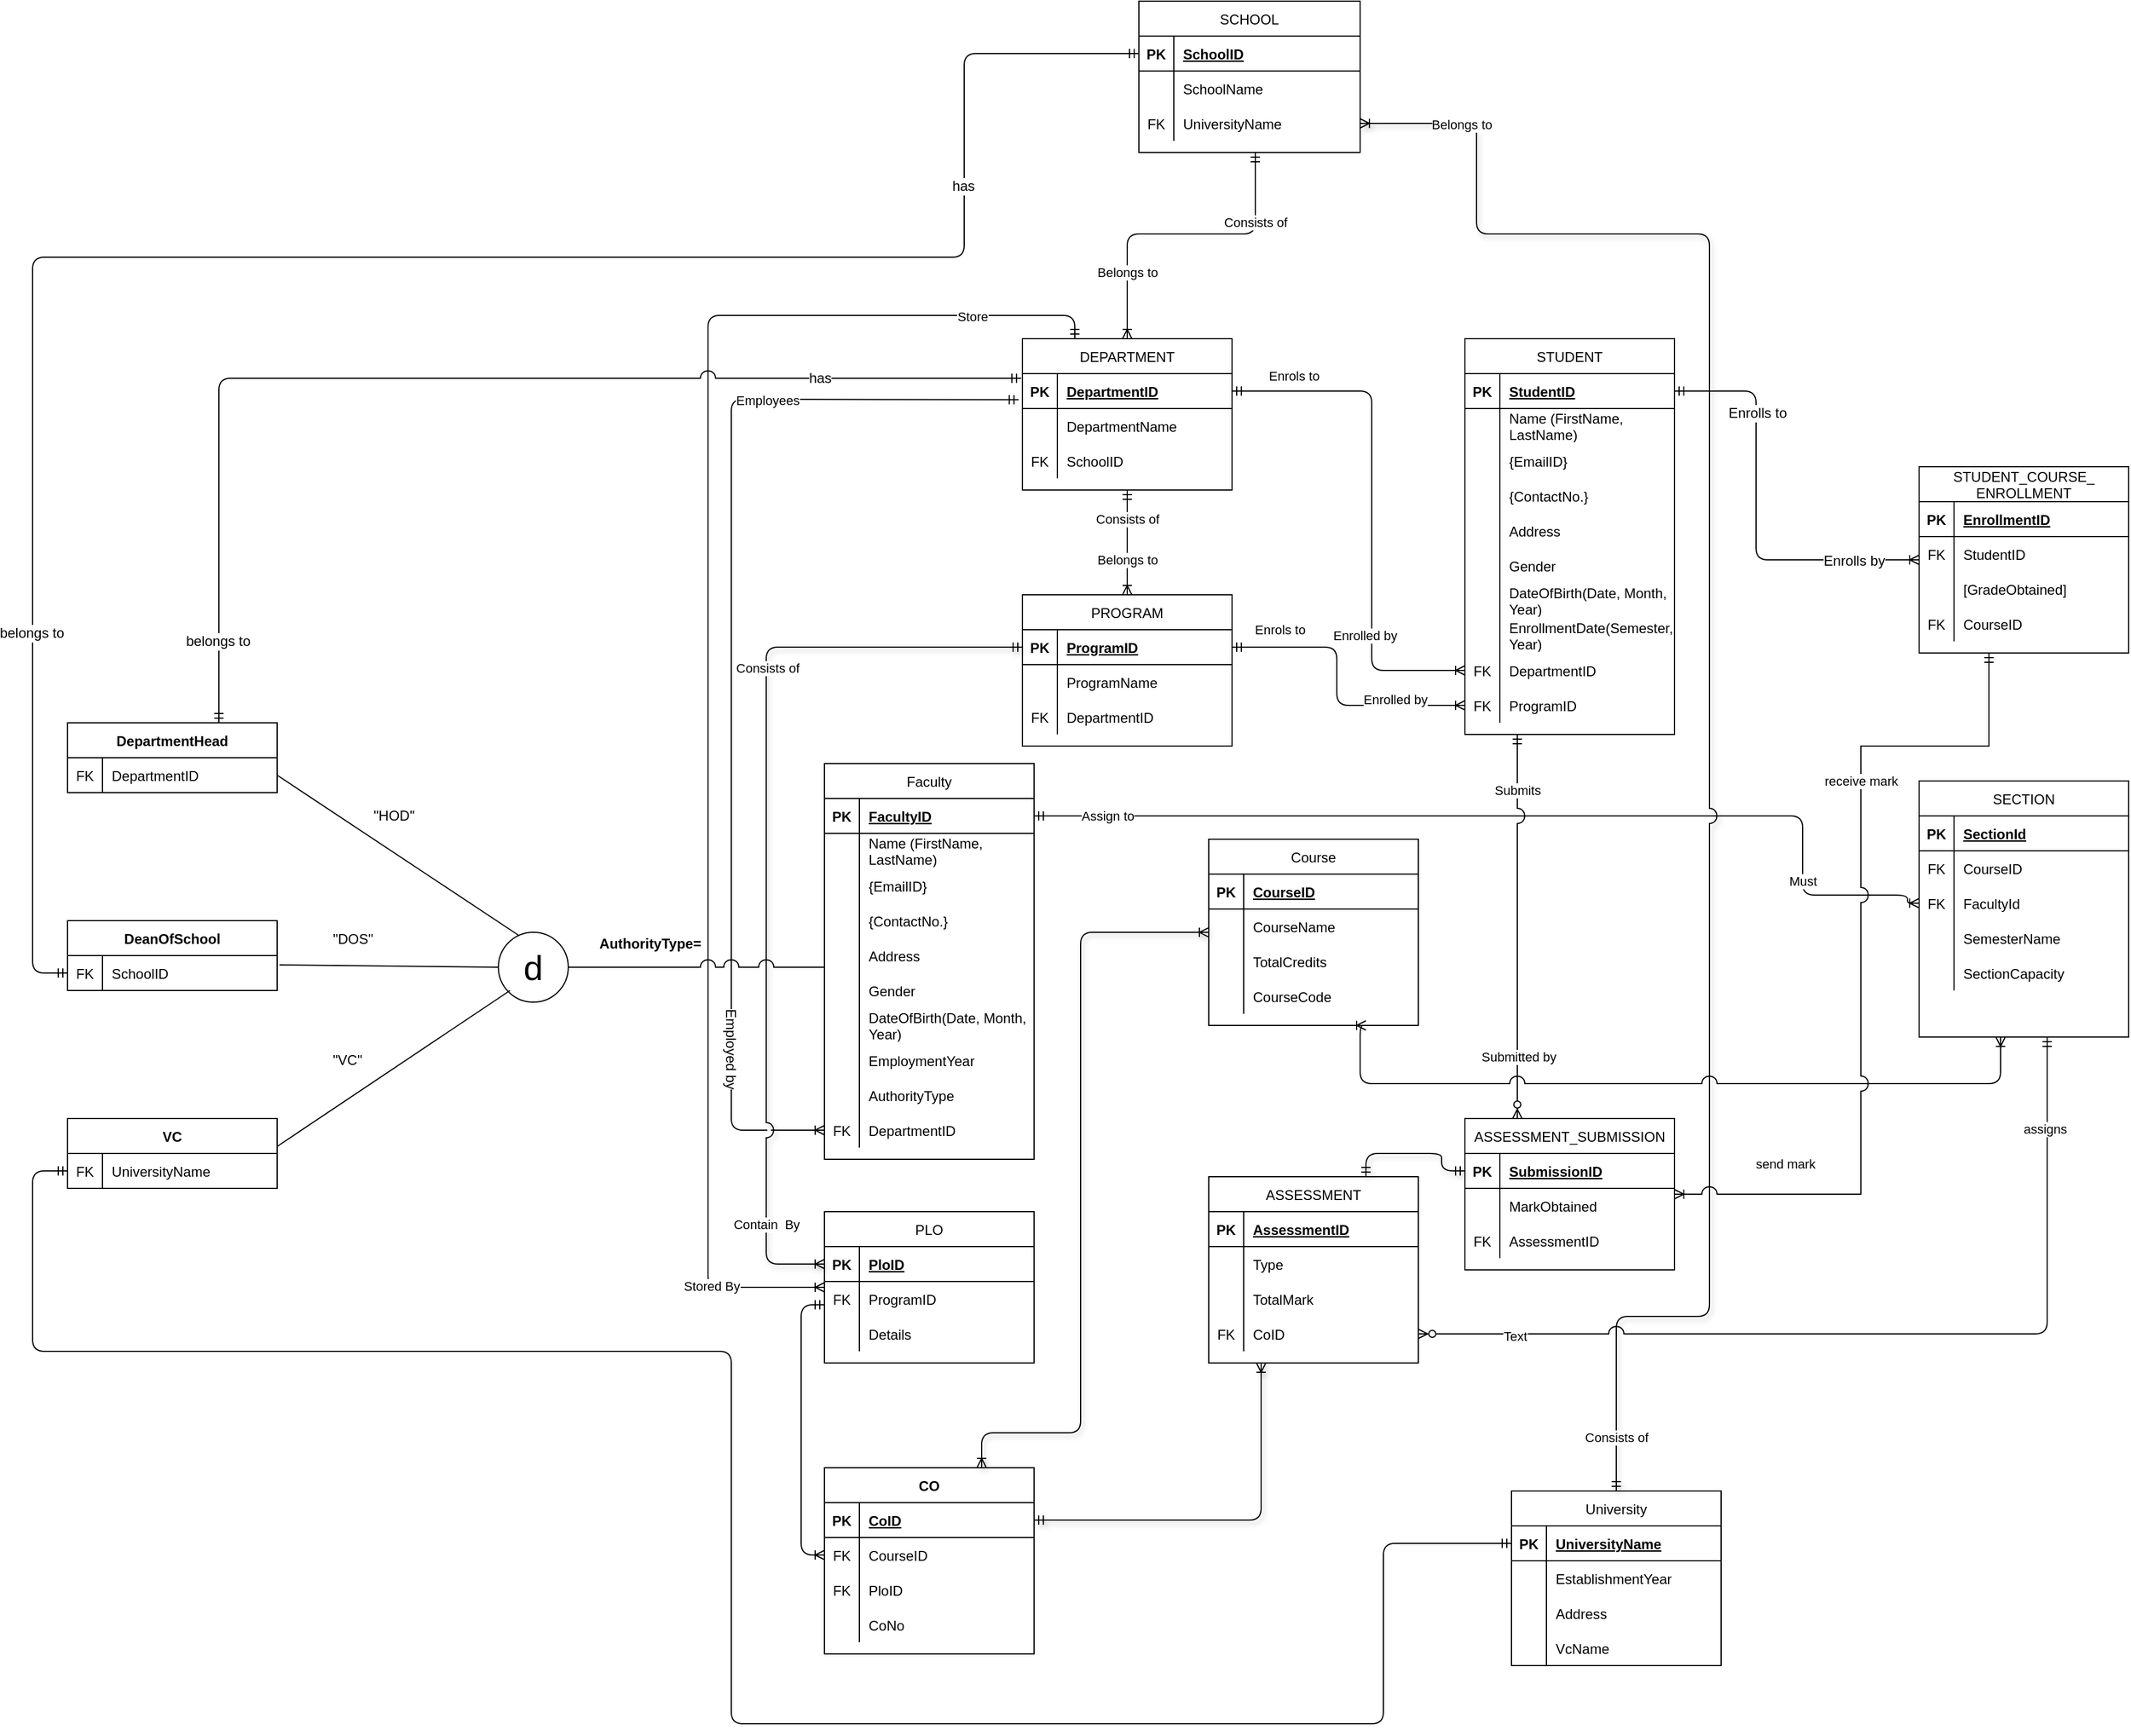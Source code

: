 <mxfile version="14.6.0" type="device"><diagram id="peYiK4AkhnurUhTuSuJ5" name="Page-1"><mxGraphModel dx="2838" dy="840" grid="1" gridSize="10" guides="1" tooltips="1" connect="1" arrows="1" fold="1" page="1" pageScale="1" pageWidth="1654" pageHeight="2336" math="0" shadow="0"><root><mxCell id="0"/><mxCell id="1" parent="0"/><mxCell id="aIhqsl3DTaG2_FxzATsP-7" value="STUDENT" style="shape=table;startSize=30;container=1;collapsible=1;childLayout=tableLayout;fixedRows=1;rowLines=0;fontStyle=0;align=center;resizeLast=1;" parent="1" vertex="1"><mxGeometry x="590" y="670" width="180" height="340" as="geometry"/></mxCell><mxCell id="aIhqsl3DTaG2_FxzATsP-8" value="" style="shape=partialRectangle;collapsible=0;dropTarget=0;pointerEvents=0;fillColor=none;top=0;left=0;bottom=1;right=0;points=[[0,0.5],[1,0.5]];portConstraint=eastwest;" parent="aIhqsl3DTaG2_FxzATsP-7" vertex="1"><mxGeometry y="30" width="180" height="30" as="geometry"/></mxCell><mxCell id="aIhqsl3DTaG2_FxzATsP-9" value="PK" style="shape=partialRectangle;connectable=0;fillColor=none;top=0;left=0;bottom=0;right=0;fontStyle=1;overflow=hidden;" parent="aIhqsl3DTaG2_FxzATsP-8" vertex="1"><mxGeometry width="30" height="30" as="geometry"/></mxCell><mxCell id="aIhqsl3DTaG2_FxzATsP-10" value="StudentID" style="shape=partialRectangle;connectable=0;fillColor=none;top=0;left=0;bottom=0;right=0;align=left;spacingLeft=6;fontStyle=5;overflow=hidden;" parent="aIhqsl3DTaG2_FxzATsP-8" vertex="1"><mxGeometry x="30" width="150" height="30" as="geometry"/></mxCell><mxCell id="aIhqsl3DTaG2_FxzATsP-11" value="" style="shape=partialRectangle;collapsible=0;dropTarget=0;pointerEvents=0;fillColor=none;top=0;left=0;bottom=0;right=0;points=[[0,0.5],[1,0.5]];portConstraint=eastwest;" parent="aIhqsl3DTaG2_FxzATsP-7" vertex="1"><mxGeometry y="60" width="180" height="30" as="geometry"/></mxCell><mxCell id="aIhqsl3DTaG2_FxzATsP-12" value="" style="shape=partialRectangle;connectable=0;fillColor=none;top=0;left=0;bottom=0;right=0;editable=1;overflow=hidden;" parent="aIhqsl3DTaG2_FxzATsP-11" vertex="1"><mxGeometry width="30" height="30" as="geometry"/></mxCell><mxCell id="aIhqsl3DTaG2_FxzATsP-13" value="Name (FirstName,&#xA;LastName)" style="shape=partialRectangle;connectable=0;fillColor=none;top=0;left=0;bottom=0;right=0;align=left;spacingLeft=6;overflow=hidden;" parent="aIhqsl3DTaG2_FxzATsP-11" vertex="1"><mxGeometry x="30" width="150" height="30" as="geometry"/></mxCell><mxCell id="aIhqsl3DTaG2_FxzATsP-14" value="" style="shape=partialRectangle;collapsible=0;dropTarget=0;pointerEvents=0;fillColor=none;top=0;left=0;bottom=0;right=0;points=[[0,0.5],[1,0.5]];portConstraint=eastwest;" parent="aIhqsl3DTaG2_FxzATsP-7" vertex="1"><mxGeometry y="90" width="180" height="30" as="geometry"/></mxCell><mxCell id="aIhqsl3DTaG2_FxzATsP-15" value="" style="shape=partialRectangle;connectable=0;fillColor=none;top=0;left=0;bottom=0;right=0;editable=1;overflow=hidden;" parent="aIhqsl3DTaG2_FxzATsP-14" vertex="1"><mxGeometry width="30" height="30" as="geometry"/></mxCell><mxCell id="aIhqsl3DTaG2_FxzATsP-16" value="{EmailID}" style="shape=partialRectangle;connectable=0;fillColor=none;top=0;left=0;bottom=0;right=0;align=left;spacingLeft=6;overflow=hidden;" parent="aIhqsl3DTaG2_FxzATsP-14" vertex="1"><mxGeometry x="30" width="150" height="30" as="geometry"/></mxCell><mxCell id="aIhqsl3DTaG2_FxzATsP-17" value="" style="shape=partialRectangle;collapsible=0;dropTarget=0;pointerEvents=0;fillColor=none;top=0;left=0;bottom=0;right=0;points=[[0,0.5],[1,0.5]];portConstraint=eastwest;" parent="aIhqsl3DTaG2_FxzATsP-7" vertex="1"><mxGeometry y="120" width="180" height="30" as="geometry"/></mxCell><mxCell id="aIhqsl3DTaG2_FxzATsP-18" value="" style="shape=partialRectangle;connectable=0;fillColor=none;top=0;left=0;bottom=0;right=0;editable=1;overflow=hidden;" parent="aIhqsl3DTaG2_FxzATsP-17" vertex="1"><mxGeometry width="30" height="30" as="geometry"/></mxCell><mxCell id="aIhqsl3DTaG2_FxzATsP-19" value="{ContactNo.}" style="shape=partialRectangle;connectable=0;fillColor=none;top=0;left=0;bottom=0;right=0;align=left;spacingLeft=6;overflow=hidden;" parent="aIhqsl3DTaG2_FxzATsP-17" vertex="1"><mxGeometry x="30" width="150" height="30" as="geometry"/></mxCell><mxCell id="aIhqsl3DTaG2_FxzATsP-20" value="" style="shape=partialRectangle;collapsible=0;dropTarget=0;pointerEvents=0;fillColor=none;top=0;left=0;bottom=0;right=0;points=[[0,0.5],[1,0.5]];portConstraint=eastwest;" parent="aIhqsl3DTaG2_FxzATsP-7" vertex="1"><mxGeometry y="150" width="180" height="30" as="geometry"/></mxCell><mxCell id="aIhqsl3DTaG2_FxzATsP-21" value="" style="shape=partialRectangle;connectable=0;fillColor=none;top=0;left=0;bottom=0;right=0;editable=1;overflow=hidden;" parent="aIhqsl3DTaG2_FxzATsP-20" vertex="1"><mxGeometry width="30" height="30" as="geometry"/></mxCell><mxCell id="aIhqsl3DTaG2_FxzATsP-22" value="Address" style="shape=partialRectangle;connectable=0;fillColor=none;top=0;left=0;bottom=0;right=0;align=left;spacingLeft=6;overflow=hidden;" parent="aIhqsl3DTaG2_FxzATsP-20" vertex="1"><mxGeometry x="30" width="150" height="30" as="geometry"/></mxCell><mxCell id="aIhqsl3DTaG2_FxzATsP-23" value="" style="shape=partialRectangle;collapsible=0;dropTarget=0;pointerEvents=0;fillColor=none;top=0;left=0;bottom=0;right=0;points=[[0,0.5],[1,0.5]];portConstraint=eastwest;" parent="aIhqsl3DTaG2_FxzATsP-7" vertex="1"><mxGeometry y="180" width="180" height="30" as="geometry"/></mxCell><mxCell id="aIhqsl3DTaG2_FxzATsP-24" value="" style="shape=partialRectangle;connectable=0;fillColor=none;top=0;left=0;bottom=0;right=0;editable=1;overflow=hidden;" parent="aIhqsl3DTaG2_FxzATsP-23" vertex="1"><mxGeometry width="30" height="30" as="geometry"/></mxCell><mxCell id="aIhqsl3DTaG2_FxzATsP-25" value="Gender" style="shape=partialRectangle;connectable=0;fillColor=none;top=0;left=0;bottom=0;right=0;align=left;spacingLeft=6;overflow=hidden;" parent="aIhqsl3DTaG2_FxzATsP-23" vertex="1"><mxGeometry x="30" width="150" height="30" as="geometry"/></mxCell><mxCell id="aIhqsl3DTaG2_FxzATsP-26" value="" style="shape=partialRectangle;collapsible=0;dropTarget=0;pointerEvents=0;fillColor=none;top=0;left=0;bottom=0;right=0;points=[[0,0.5],[1,0.5]];portConstraint=eastwest;" parent="aIhqsl3DTaG2_FxzATsP-7" vertex="1"><mxGeometry y="210" width="180" height="30" as="geometry"/></mxCell><mxCell id="aIhqsl3DTaG2_FxzATsP-27" value="" style="shape=partialRectangle;connectable=0;fillColor=none;top=0;left=0;bottom=0;right=0;editable=1;overflow=hidden;" parent="aIhqsl3DTaG2_FxzATsP-26" vertex="1"><mxGeometry width="30" height="30" as="geometry"/></mxCell><mxCell id="aIhqsl3DTaG2_FxzATsP-28" value="DateOfBirth(Date, Month,&#xA;Year)" style="shape=partialRectangle;connectable=0;fillColor=none;top=0;left=0;bottom=0;right=0;align=left;spacingLeft=6;overflow=hidden;" parent="aIhqsl3DTaG2_FxzATsP-26" vertex="1"><mxGeometry x="30" width="150" height="30" as="geometry"/></mxCell><mxCell id="aIhqsl3DTaG2_FxzATsP-29" value="" style="shape=partialRectangle;collapsible=0;dropTarget=0;pointerEvents=0;fillColor=none;top=0;left=0;bottom=0;right=0;points=[[0,0.5],[1,0.5]];portConstraint=eastwest;" parent="aIhqsl3DTaG2_FxzATsP-7" vertex="1"><mxGeometry y="240" width="180" height="30" as="geometry"/></mxCell><mxCell id="aIhqsl3DTaG2_FxzATsP-30" value="" style="shape=partialRectangle;connectable=0;fillColor=none;top=0;left=0;bottom=0;right=0;editable=1;overflow=hidden;" parent="aIhqsl3DTaG2_FxzATsP-29" vertex="1"><mxGeometry width="30" height="30" as="geometry"/></mxCell><mxCell id="aIhqsl3DTaG2_FxzATsP-31" value="EnrollmentDate(Semester,&#xA;Year)" style="shape=partialRectangle;connectable=0;fillColor=none;top=0;left=0;bottom=0;right=0;align=left;spacingLeft=6;overflow=hidden;" parent="aIhqsl3DTaG2_FxzATsP-29" vertex="1"><mxGeometry x="30" width="150" height="30" as="geometry"/></mxCell><mxCell id="aIhqsl3DTaG2_FxzATsP-32" value="" style="shape=partialRectangle;collapsible=0;dropTarget=0;pointerEvents=0;fillColor=none;top=0;left=0;bottom=0;right=0;points=[[0,0.5],[1,0.5]];portConstraint=eastwest;" parent="aIhqsl3DTaG2_FxzATsP-7" vertex="1"><mxGeometry y="270" width="180" height="30" as="geometry"/></mxCell><mxCell id="aIhqsl3DTaG2_FxzATsP-33" value="FK" style="shape=partialRectangle;connectable=0;fillColor=none;top=0;left=0;bottom=0;right=0;fontStyle=0;overflow=hidden;" parent="aIhqsl3DTaG2_FxzATsP-32" vertex="1"><mxGeometry width="30" height="30" as="geometry"/></mxCell><mxCell id="aIhqsl3DTaG2_FxzATsP-34" value="DepartmentID" style="shape=partialRectangle;connectable=0;fillColor=none;top=0;left=0;bottom=0;right=0;align=left;spacingLeft=6;fontStyle=0;overflow=hidden;" parent="aIhqsl3DTaG2_FxzATsP-32" vertex="1"><mxGeometry x="30" width="150" height="30" as="geometry"/></mxCell><mxCell id="aIhqsl3DTaG2_FxzATsP-35" value="" style="shape=partialRectangle;collapsible=0;dropTarget=0;pointerEvents=0;fillColor=none;top=0;left=0;bottom=0;right=0;points=[[0,0.5],[1,0.5]];portConstraint=eastwest;" parent="aIhqsl3DTaG2_FxzATsP-7" vertex="1"><mxGeometry y="300" width="180" height="30" as="geometry"/></mxCell><mxCell id="aIhqsl3DTaG2_FxzATsP-36" value="FK" style="shape=partialRectangle;connectable=0;fillColor=none;top=0;left=0;bottom=0;right=0;fontStyle=0;overflow=hidden;" parent="aIhqsl3DTaG2_FxzATsP-35" vertex="1"><mxGeometry width="30" height="30" as="geometry"/></mxCell><mxCell id="aIhqsl3DTaG2_FxzATsP-37" value="ProgramID" style="shape=partialRectangle;connectable=0;fillColor=none;top=0;left=0;bottom=0;right=0;align=left;spacingLeft=6;fontStyle=0;overflow=hidden;" parent="aIhqsl3DTaG2_FxzATsP-35" vertex="1"><mxGeometry x="30" width="150" height="30" as="geometry"/></mxCell><mxCell id="aIhqsl3DTaG2_FxzATsP-38" value="DEPARTMENT" style="shape=table;startSize=30;container=1;collapsible=1;childLayout=tableLayout;fixedRows=1;rowLines=0;fontStyle=0;align=center;resizeLast=1;" parent="1" vertex="1"><mxGeometry x="210" y="670" width="180" height="130" as="geometry"/></mxCell><mxCell id="aIhqsl3DTaG2_FxzATsP-39" value="" style="shape=partialRectangle;collapsible=0;dropTarget=0;pointerEvents=0;fillColor=none;top=0;left=0;bottom=1;right=0;points=[[0,0.5],[1,0.5]];portConstraint=eastwest;" parent="aIhqsl3DTaG2_FxzATsP-38" vertex="1"><mxGeometry y="30" width="180" height="30" as="geometry"/></mxCell><mxCell id="aIhqsl3DTaG2_FxzATsP-40" value="PK" style="shape=partialRectangle;connectable=0;fillColor=none;top=0;left=0;bottom=0;right=0;fontStyle=1;overflow=hidden;" parent="aIhqsl3DTaG2_FxzATsP-39" vertex="1"><mxGeometry width="30" height="30" as="geometry"/></mxCell><mxCell id="aIhqsl3DTaG2_FxzATsP-41" value="DepartmentID" style="shape=partialRectangle;connectable=0;fillColor=none;top=0;left=0;bottom=0;right=0;align=left;spacingLeft=6;fontStyle=5;overflow=hidden;" parent="aIhqsl3DTaG2_FxzATsP-39" vertex="1"><mxGeometry x="30" width="150" height="30" as="geometry"/></mxCell><mxCell id="aIhqsl3DTaG2_FxzATsP-42" value="" style="shape=partialRectangle;collapsible=0;dropTarget=0;pointerEvents=0;fillColor=none;top=0;left=0;bottom=0;right=0;points=[[0,0.5],[1,0.5]];portConstraint=eastwest;" parent="aIhqsl3DTaG2_FxzATsP-38" vertex="1"><mxGeometry y="60" width="180" height="30" as="geometry"/></mxCell><mxCell id="aIhqsl3DTaG2_FxzATsP-43" value="" style="shape=partialRectangle;connectable=0;fillColor=none;top=0;left=0;bottom=0;right=0;editable=1;overflow=hidden;" parent="aIhqsl3DTaG2_FxzATsP-42" vertex="1"><mxGeometry width="30" height="30" as="geometry"/></mxCell><mxCell id="aIhqsl3DTaG2_FxzATsP-44" value="DepartmentName" style="shape=partialRectangle;connectable=0;fillColor=none;top=0;left=0;bottom=0;right=0;align=left;spacingLeft=6;overflow=hidden;" parent="aIhqsl3DTaG2_FxzATsP-42" vertex="1"><mxGeometry x="30" width="150" height="30" as="geometry"/></mxCell><mxCell id="aIhqsl3DTaG2_FxzATsP-48" value="" style="shape=partialRectangle;collapsible=0;dropTarget=0;pointerEvents=0;fillColor=none;top=0;left=0;bottom=0;right=0;points=[[0,0.5],[1,0.5]];portConstraint=eastwest;" parent="aIhqsl3DTaG2_FxzATsP-38" vertex="1"><mxGeometry y="90" width="180" height="30" as="geometry"/></mxCell><mxCell id="aIhqsl3DTaG2_FxzATsP-49" value="FK" style="shape=partialRectangle;connectable=0;fillColor=none;top=0;left=0;bottom=0;right=0;fontStyle=0;overflow=hidden;" parent="aIhqsl3DTaG2_FxzATsP-48" vertex="1"><mxGeometry width="30" height="30" as="geometry"/></mxCell><mxCell id="aIhqsl3DTaG2_FxzATsP-50" value="SchoolID" style="shape=partialRectangle;connectable=0;fillColor=none;top=0;left=0;bottom=0;right=0;align=left;spacingLeft=6;fontStyle=0;overflow=hidden;" parent="aIhqsl3DTaG2_FxzATsP-48" vertex="1"><mxGeometry x="30" width="150" height="30" as="geometry"/></mxCell><mxCell id="aIhqsl3DTaG2_FxzATsP-51" value="SCHOOL" style="shape=table;startSize=30;container=1;collapsible=1;childLayout=tableLayout;fixedRows=1;rowLines=0;fontStyle=0;align=center;resizeLast=1;" parent="1" vertex="1"><mxGeometry x="310" y="380" width="190" height="130" as="geometry"/></mxCell><mxCell id="aIhqsl3DTaG2_FxzATsP-52" value="" style="shape=partialRectangle;collapsible=0;dropTarget=0;pointerEvents=0;fillColor=none;top=0;left=0;bottom=1;right=0;points=[[0,0.5],[1,0.5]];portConstraint=eastwest;" parent="aIhqsl3DTaG2_FxzATsP-51" vertex="1"><mxGeometry y="30" width="190" height="30" as="geometry"/></mxCell><mxCell id="aIhqsl3DTaG2_FxzATsP-53" value="PK" style="shape=partialRectangle;connectable=0;fillColor=none;top=0;left=0;bottom=0;right=0;fontStyle=1;overflow=hidden;" parent="aIhqsl3DTaG2_FxzATsP-52" vertex="1"><mxGeometry width="30" height="30" as="geometry"/></mxCell><mxCell id="aIhqsl3DTaG2_FxzATsP-54" value="SchoolID" style="shape=partialRectangle;connectable=0;fillColor=none;top=0;left=0;bottom=0;right=0;align=left;spacingLeft=6;fontStyle=5;overflow=hidden;" parent="aIhqsl3DTaG2_FxzATsP-52" vertex="1"><mxGeometry x="30" width="160" height="30" as="geometry"/></mxCell><mxCell id="aIhqsl3DTaG2_FxzATsP-55" value="" style="shape=partialRectangle;collapsible=0;dropTarget=0;pointerEvents=0;fillColor=none;top=0;left=0;bottom=0;right=0;points=[[0,0.5],[1,0.5]];portConstraint=eastwest;" parent="aIhqsl3DTaG2_FxzATsP-51" vertex="1"><mxGeometry y="60" width="190" height="30" as="geometry"/></mxCell><mxCell id="aIhqsl3DTaG2_FxzATsP-56" value="" style="shape=partialRectangle;connectable=0;fillColor=none;top=0;left=0;bottom=0;right=0;editable=1;overflow=hidden;" parent="aIhqsl3DTaG2_FxzATsP-55" vertex="1"><mxGeometry width="30" height="30" as="geometry"/></mxCell><mxCell id="aIhqsl3DTaG2_FxzATsP-57" value="SchoolName" style="shape=partialRectangle;connectable=0;fillColor=none;top=0;left=0;bottom=0;right=0;align=left;spacingLeft=6;overflow=hidden;" parent="aIhqsl3DTaG2_FxzATsP-55" vertex="1"><mxGeometry x="30" width="160" height="30" as="geometry"/></mxCell><mxCell id="aIhqsl3DTaG2_FxzATsP-61" value="" style="shape=partialRectangle;collapsible=0;dropTarget=0;pointerEvents=0;fillColor=none;top=0;left=0;bottom=0;right=0;points=[[0,0.5],[1,0.5]];portConstraint=eastwest;" parent="aIhqsl3DTaG2_FxzATsP-51" vertex="1"><mxGeometry y="90" width="190" height="30" as="geometry"/></mxCell><mxCell id="aIhqsl3DTaG2_FxzATsP-62" value="FK" style="shape=partialRectangle;connectable=0;fillColor=none;top=0;left=0;bottom=0;right=0;editable=1;overflow=hidden;" parent="aIhqsl3DTaG2_FxzATsP-61" vertex="1"><mxGeometry width="30" height="30" as="geometry"/></mxCell><mxCell id="aIhqsl3DTaG2_FxzATsP-63" value="UniversityName" style="shape=partialRectangle;connectable=0;fillColor=none;top=0;left=0;bottom=0;right=0;align=left;spacingLeft=6;overflow=hidden;" parent="aIhqsl3DTaG2_FxzATsP-61" vertex="1"><mxGeometry x="30" width="160" height="30" as="geometry"/></mxCell><mxCell id="aIhqsl3DTaG2_FxzATsP-64" value="" style="endArrow=ERmandOne;html=1;endFill=0;startArrow=ERoneToMany;startFill=0;exitX=0.5;exitY=0;exitDx=0;exitDy=0;" parent="1" source="aIhqsl3DTaG2_FxzATsP-38" edge="1"><mxGeometry width="50" height="50" relative="1" as="geometry"><mxPoint x="810" y="630" as="sourcePoint"/><mxPoint x="410" y="510" as="targetPoint"/><Array as="points"><mxPoint x="300" y="580"/><mxPoint x="410" y="580"/></Array></mxGeometry></mxCell><mxCell id="aIhqsl3DTaG2_FxzATsP-65" value="Belongs to" style="edgeLabel;html=1;align=center;verticalAlign=middle;resizable=0;points=[];" parent="aIhqsl3DTaG2_FxzATsP-64" vertex="1" connectable="0"><mxGeometry x="-0.665" y="1" relative="1" as="geometry"><mxPoint x="1" y="-12.0" as="offset"/></mxGeometry></mxCell><mxCell id="aIhqsl3DTaG2_FxzATsP-66" value="Consists of" style="edgeLabel;html=1;align=center;verticalAlign=middle;resizable=0;points=[];" parent="aIhqsl3DTaG2_FxzATsP-64" vertex="1" connectable="0"><mxGeometry x="0.497" y="1" relative="1" as="geometry"><mxPoint x="1" y="-8" as="offset"/></mxGeometry></mxCell><mxCell id="aIhqsl3DTaG2_FxzATsP-67" value="" style="endArrow=ERmandOne;html=1;endFill=0;startArrow=ERoneToMany;startFill=0;exitX=0;exitY=0.5;exitDx=0;exitDy=0;entryX=1;entryY=0.5;entryDx=0;entryDy=0;" parent="1" target="aIhqsl3DTaG2_FxzATsP-39" edge="1" source="aIhqsl3DTaG2_FxzATsP-32"><mxGeometry width="50" height="50" relative="1" as="geometry"><mxPoint x="590" y="940" as="sourcePoint"/><mxPoint x="400" y="705" as="targetPoint"/><Array as="points"><mxPoint x="510" y="955"/><mxPoint x="510" y="715"/><mxPoint x="470" y="715"/></Array></mxGeometry></mxCell><mxCell id="aIhqsl3DTaG2_FxzATsP-68" value="Enrolled by" style="edgeLabel;html=1;align=center;verticalAlign=middle;resizable=0;points=[];" parent="aIhqsl3DTaG2_FxzATsP-67" vertex="1" connectable="0"><mxGeometry x="-0.665" y="1" relative="1" as="geometry"><mxPoint x="-12.31" y="-31.19" as="offset"/></mxGeometry></mxCell><mxCell id="aIhqsl3DTaG2_FxzATsP-69" value="Enrols to" style="edgeLabel;html=1;align=center;verticalAlign=middle;resizable=0;points=[];" parent="aIhqsl3DTaG2_FxzATsP-67" vertex="1" connectable="0"><mxGeometry x="0.497" y="1" relative="1" as="geometry"><mxPoint x="-58.19" y="-14" as="offset"/></mxGeometry></mxCell><mxCell id="aIhqsl3DTaG2_FxzATsP-70" style="edgeStyle=orthogonalEdgeStyle;rounded=1;orthogonalLoop=1;jettySize=auto;html=1;startArrow=ERmandOne;startFill=0;endArrow=ERoneToMany;endFill=0;jumpStyle=arc;entryX=0;entryY=0.5;entryDx=0;entryDy=0;" parent="1" source="aIhqsl3DTaG2_FxzATsP-71" edge="1" target="aIhqsl3DTaG2_FxzATsP-265"><mxGeometry relative="1" as="geometry"><mxPoint x="980" y="1138" as="targetPoint"/><Array as="points"><mxPoint x="880" y="1080"/><mxPoint x="880" y="1148"/><mxPoint x="970" y="1148"/><mxPoint x="970" y="1155"/></Array></mxGeometry></mxCell><mxCell id="aIhqsl3DTaG2_FxzATsP-297" value="Assign to" style="edgeLabel;html=1;align=center;verticalAlign=middle;resizable=0;points=[];" parent="aIhqsl3DTaG2_FxzATsP-70" vertex="1" connectable="0"><mxGeometry x="-0.85" relative="1" as="geometry"><mxPoint as="offset"/></mxGeometry></mxCell><mxCell id="aIhqsl3DTaG2_FxzATsP-299" value="Must" style="edgeLabel;html=1;align=center;verticalAlign=middle;resizable=0;points=[];" parent="aIhqsl3DTaG2_FxzATsP-70" vertex="1" connectable="0"><mxGeometry x="0.714" relative="1" as="geometry"><mxPoint as="offset"/></mxGeometry></mxCell><mxCell id="aIhqsl3DTaG2_FxzATsP-71" value="Faculty" style="shape=table;startSize=30;container=1;collapsible=1;childLayout=tableLayout;fixedRows=1;rowLines=0;fontStyle=0;align=center;resizeLast=1;" parent="1" vertex="1"><mxGeometry x="40" y="1035" width="180" height="340" as="geometry"/></mxCell><mxCell id="aIhqsl3DTaG2_FxzATsP-72" value="" style="shape=partialRectangle;collapsible=0;dropTarget=0;pointerEvents=0;fillColor=none;top=0;left=0;bottom=1;right=0;points=[[0,0.5],[1,0.5]];portConstraint=eastwest;" parent="aIhqsl3DTaG2_FxzATsP-71" vertex="1"><mxGeometry y="30" width="180" height="30" as="geometry"/></mxCell><mxCell id="aIhqsl3DTaG2_FxzATsP-73" value="PK" style="shape=partialRectangle;connectable=0;fillColor=none;top=0;left=0;bottom=0;right=0;fontStyle=1;overflow=hidden;" parent="aIhqsl3DTaG2_FxzATsP-72" vertex="1"><mxGeometry width="30" height="30" as="geometry"/></mxCell><mxCell id="aIhqsl3DTaG2_FxzATsP-74" value="FacultyID" style="shape=partialRectangle;connectable=0;fillColor=none;top=0;left=0;bottom=0;right=0;align=left;spacingLeft=6;fontStyle=5;overflow=hidden;" parent="aIhqsl3DTaG2_FxzATsP-72" vertex="1"><mxGeometry x="30" width="150" height="30" as="geometry"/></mxCell><mxCell id="aIhqsl3DTaG2_FxzATsP-75" value="" style="shape=partialRectangle;collapsible=0;dropTarget=0;pointerEvents=0;fillColor=none;top=0;left=0;bottom=0;right=0;points=[[0,0.5],[1,0.5]];portConstraint=eastwest;" parent="aIhqsl3DTaG2_FxzATsP-71" vertex="1"><mxGeometry y="60" width="180" height="30" as="geometry"/></mxCell><mxCell id="aIhqsl3DTaG2_FxzATsP-76" value="" style="shape=partialRectangle;connectable=0;fillColor=none;top=0;left=0;bottom=0;right=0;editable=1;overflow=hidden;" parent="aIhqsl3DTaG2_FxzATsP-75" vertex="1"><mxGeometry width="30" height="30" as="geometry"/></mxCell><mxCell id="aIhqsl3DTaG2_FxzATsP-77" value="Name (FirstName,&#xA;LastName)" style="shape=partialRectangle;connectable=0;fillColor=none;top=0;left=0;bottom=0;right=0;align=left;spacingLeft=6;overflow=hidden;" parent="aIhqsl3DTaG2_FxzATsP-75" vertex="1"><mxGeometry x="30" width="150" height="30" as="geometry"/></mxCell><mxCell id="aIhqsl3DTaG2_FxzATsP-78" value="" style="shape=partialRectangle;collapsible=0;dropTarget=0;pointerEvents=0;fillColor=none;top=0;left=0;bottom=0;right=0;points=[[0,0.5],[1,0.5]];portConstraint=eastwest;" parent="aIhqsl3DTaG2_FxzATsP-71" vertex="1"><mxGeometry y="90" width="180" height="30" as="geometry"/></mxCell><mxCell id="aIhqsl3DTaG2_FxzATsP-79" value="" style="shape=partialRectangle;connectable=0;fillColor=none;top=0;left=0;bottom=0;right=0;editable=1;overflow=hidden;" parent="aIhqsl3DTaG2_FxzATsP-78" vertex="1"><mxGeometry width="30" height="30" as="geometry"/></mxCell><mxCell id="aIhqsl3DTaG2_FxzATsP-80" value="{EmailID}" style="shape=partialRectangle;connectable=0;fillColor=none;top=0;left=0;bottom=0;right=0;align=left;spacingLeft=6;overflow=hidden;" parent="aIhqsl3DTaG2_FxzATsP-78" vertex="1"><mxGeometry x="30" width="150" height="30" as="geometry"/></mxCell><mxCell id="aIhqsl3DTaG2_FxzATsP-81" value="" style="shape=partialRectangle;collapsible=0;dropTarget=0;pointerEvents=0;fillColor=none;top=0;left=0;bottom=0;right=0;points=[[0,0.5],[1,0.5]];portConstraint=eastwest;" parent="aIhqsl3DTaG2_FxzATsP-71" vertex="1"><mxGeometry y="120" width="180" height="30" as="geometry"/></mxCell><mxCell id="aIhqsl3DTaG2_FxzATsP-82" value="" style="shape=partialRectangle;connectable=0;fillColor=none;top=0;left=0;bottom=0;right=0;editable=1;overflow=hidden;" parent="aIhqsl3DTaG2_FxzATsP-81" vertex="1"><mxGeometry width="30" height="30" as="geometry"/></mxCell><mxCell id="aIhqsl3DTaG2_FxzATsP-83" value="{ContactNo.}" style="shape=partialRectangle;connectable=0;fillColor=none;top=0;left=0;bottom=0;right=0;align=left;spacingLeft=6;overflow=hidden;" parent="aIhqsl3DTaG2_FxzATsP-81" vertex="1"><mxGeometry x="30" width="150" height="30" as="geometry"/></mxCell><mxCell id="aIhqsl3DTaG2_FxzATsP-84" value="" style="shape=partialRectangle;collapsible=0;dropTarget=0;pointerEvents=0;fillColor=none;top=0;left=0;bottom=0;right=0;points=[[0,0.5],[1,0.5]];portConstraint=eastwest;" parent="aIhqsl3DTaG2_FxzATsP-71" vertex="1"><mxGeometry y="150" width="180" height="30" as="geometry"/></mxCell><mxCell id="aIhqsl3DTaG2_FxzATsP-85" value="" style="shape=partialRectangle;connectable=0;fillColor=none;top=0;left=0;bottom=0;right=0;editable=1;overflow=hidden;" parent="aIhqsl3DTaG2_FxzATsP-84" vertex="1"><mxGeometry width="30" height="30" as="geometry"/></mxCell><mxCell id="aIhqsl3DTaG2_FxzATsP-86" value="Address" style="shape=partialRectangle;connectable=0;fillColor=none;top=0;left=0;bottom=0;right=0;align=left;spacingLeft=6;overflow=hidden;" parent="aIhqsl3DTaG2_FxzATsP-84" vertex="1"><mxGeometry x="30" width="150" height="30" as="geometry"/></mxCell><mxCell id="aIhqsl3DTaG2_FxzATsP-87" value="" style="shape=partialRectangle;collapsible=0;dropTarget=0;pointerEvents=0;fillColor=none;top=0;left=0;bottom=0;right=0;points=[[0,0.5],[1,0.5]];portConstraint=eastwest;" parent="aIhqsl3DTaG2_FxzATsP-71" vertex="1"><mxGeometry y="180" width="180" height="30" as="geometry"/></mxCell><mxCell id="aIhqsl3DTaG2_FxzATsP-88" value="" style="shape=partialRectangle;connectable=0;fillColor=none;top=0;left=0;bottom=0;right=0;editable=1;overflow=hidden;" parent="aIhqsl3DTaG2_FxzATsP-87" vertex="1"><mxGeometry width="30" height="30" as="geometry"/></mxCell><mxCell id="aIhqsl3DTaG2_FxzATsP-89" value="Gender" style="shape=partialRectangle;connectable=0;fillColor=none;top=0;left=0;bottom=0;right=0;align=left;spacingLeft=6;overflow=hidden;" parent="aIhqsl3DTaG2_FxzATsP-87" vertex="1"><mxGeometry x="30" width="150" height="30" as="geometry"/></mxCell><mxCell id="aIhqsl3DTaG2_FxzATsP-90" value="" style="shape=partialRectangle;collapsible=0;dropTarget=0;pointerEvents=0;fillColor=none;top=0;left=0;bottom=0;right=0;points=[[0,0.5],[1,0.5]];portConstraint=eastwest;" parent="aIhqsl3DTaG2_FxzATsP-71" vertex="1"><mxGeometry y="210" width="180" height="30" as="geometry"/></mxCell><mxCell id="aIhqsl3DTaG2_FxzATsP-91" value="" style="shape=partialRectangle;connectable=0;fillColor=none;top=0;left=0;bottom=0;right=0;editable=1;overflow=hidden;" parent="aIhqsl3DTaG2_FxzATsP-90" vertex="1"><mxGeometry width="30" height="30" as="geometry"/></mxCell><mxCell id="aIhqsl3DTaG2_FxzATsP-92" value="DateOfBirth(Date, Month,&#xA;Year)" style="shape=partialRectangle;connectable=0;fillColor=none;top=0;left=0;bottom=0;right=0;align=left;spacingLeft=6;overflow=hidden;" parent="aIhqsl3DTaG2_FxzATsP-90" vertex="1"><mxGeometry x="30" width="150" height="30" as="geometry"/></mxCell><mxCell id="aIhqsl3DTaG2_FxzATsP-93" value="" style="shape=partialRectangle;collapsible=0;dropTarget=0;pointerEvents=0;fillColor=none;top=0;left=0;bottom=0;right=0;points=[[0,0.5],[1,0.5]];portConstraint=eastwest;" parent="aIhqsl3DTaG2_FxzATsP-71" vertex="1"><mxGeometry y="240" width="180" height="30" as="geometry"/></mxCell><mxCell id="aIhqsl3DTaG2_FxzATsP-94" value="" style="shape=partialRectangle;connectable=0;fillColor=none;top=0;left=0;bottom=0;right=0;editable=1;overflow=hidden;" parent="aIhqsl3DTaG2_FxzATsP-93" vertex="1"><mxGeometry width="30" height="30" as="geometry"/></mxCell><mxCell id="aIhqsl3DTaG2_FxzATsP-95" value="EmploymentYear" style="shape=partialRectangle;connectable=0;fillColor=none;top=0;left=0;bottom=0;right=0;align=left;spacingLeft=6;overflow=hidden;" parent="aIhqsl3DTaG2_FxzATsP-93" vertex="1"><mxGeometry x="30" width="150" height="30" as="geometry"/></mxCell><mxCell id="zW_bYgE5BzWwXcAE7Dcc-95" value="" style="shape=partialRectangle;collapsible=0;dropTarget=0;pointerEvents=0;fillColor=none;top=0;left=0;bottom=0;right=0;points=[[0,0.5],[1,0.5]];portConstraint=eastwest;fontSize=12;" vertex="1" parent="aIhqsl3DTaG2_FxzATsP-71"><mxGeometry y="270" width="180" height="30" as="geometry"/></mxCell><mxCell id="zW_bYgE5BzWwXcAE7Dcc-96" value="" style="shape=partialRectangle;connectable=0;fillColor=none;top=0;left=0;bottom=0;right=0;editable=1;overflow=hidden;" vertex="1" parent="zW_bYgE5BzWwXcAE7Dcc-95"><mxGeometry width="30" height="30" as="geometry"/></mxCell><mxCell id="zW_bYgE5BzWwXcAE7Dcc-97" value="AuthorityType" style="shape=partialRectangle;connectable=0;fillColor=none;top=0;left=0;bottom=0;right=0;align=left;spacingLeft=6;overflow=hidden;" vertex="1" parent="zW_bYgE5BzWwXcAE7Dcc-95"><mxGeometry x="30" width="150" height="30" as="geometry"/></mxCell><mxCell id="aIhqsl3DTaG2_FxzATsP-96" value="" style="shape=partialRectangle;collapsible=0;dropTarget=0;pointerEvents=0;fillColor=none;top=0;left=0;bottom=0;right=0;points=[[0,0.5],[1,0.5]];portConstraint=eastwest;" parent="aIhqsl3DTaG2_FxzATsP-71" vertex="1"><mxGeometry y="300" width="180" height="30" as="geometry"/></mxCell><mxCell id="aIhqsl3DTaG2_FxzATsP-97" value="FK" style="shape=partialRectangle;connectable=0;fillColor=none;top=0;left=0;bottom=0;right=0;fontStyle=0;overflow=hidden;" parent="aIhqsl3DTaG2_FxzATsP-96" vertex="1"><mxGeometry width="30" height="30" as="geometry"/></mxCell><mxCell id="aIhqsl3DTaG2_FxzATsP-98" value="DepartmentID" style="shape=partialRectangle;connectable=0;fillColor=none;top=0;left=0;bottom=0;right=0;align=left;spacingLeft=6;fontStyle=0;overflow=hidden;" parent="aIhqsl3DTaG2_FxzATsP-96" vertex="1"><mxGeometry x="30" width="150" height="30" as="geometry"/></mxCell><mxCell id="aIhqsl3DTaG2_FxzATsP-99" value="PROGRAM" style="shape=table;startSize=30;container=1;collapsible=1;childLayout=tableLayout;fixedRows=1;rowLines=0;fontStyle=0;align=center;resizeLast=1;" parent="1" vertex="1"><mxGeometry x="210" y="890" width="180" height="130" as="geometry"/></mxCell><mxCell id="aIhqsl3DTaG2_FxzATsP-100" value="" style="shape=partialRectangle;collapsible=0;dropTarget=0;pointerEvents=0;fillColor=none;top=0;left=0;bottom=1;right=0;points=[[0,0.5],[1,0.5]];portConstraint=eastwest;" parent="aIhqsl3DTaG2_FxzATsP-99" vertex="1"><mxGeometry y="30" width="180" height="30" as="geometry"/></mxCell><mxCell id="aIhqsl3DTaG2_FxzATsP-101" value="PK" style="shape=partialRectangle;connectable=0;fillColor=none;top=0;left=0;bottom=0;right=0;fontStyle=1;overflow=hidden;" parent="aIhqsl3DTaG2_FxzATsP-100" vertex="1"><mxGeometry width="30" height="30" as="geometry"/></mxCell><mxCell id="aIhqsl3DTaG2_FxzATsP-102" value="ProgramID" style="shape=partialRectangle;connectable=0;fillColor=none;top=0;left=0;bottom=0;right=0;align=left;spacingLeft=6;fontStyle=5;overflow=hidden;" parent="aIhqsl3DTaG2_FxzATsP-100" vertex="1"><mxGeometry x="30" width="150" height="30" as="geometry"/></mxCell><mxCell id="aIhqsl3DTaG2_FxzATsP-103" value="" style="shape=partialRectangle;collapsible=0;dropTarget=0;pointerEvents=0;fillColor=none;top=0;left=0;bottom=0;right=0;points=[[0,0.5],[1,0.5]];portConstraint=eastwest;" parent="aIhqsl3DTaG2_FxzATsP-99" vertex="1"><mxGeometry y="60" width="180" height="30" as="geometry"/></mxCell><mxCell id="aIhqsl3DTaG2_FxzATsP-104" value="" style="shape=partialRectangle;connectable=0;fillColor=none;top=0;left=0;bottom=0;right=0;editable=1;overflow=hidden;" parent="aIhqsl3DTaG2_FxzATsP-103" vertex="1"><mxGeometry width="30" height="30" as="geometry"/></mxCell><mxCell id="aIhqsl3DTaG2_FxzATsP-105" value="ProgramName" style="shape=partialRectangle;connectable=0;fillColor=none;top=0;left=0;bottom=0;right=0;align=left;spacingLeft=6;overflow=hidden;" parent="aIhqsl3DTaG2_FxzATsP-103" vertex="1"><mxGeometry x="30" width="150" height="30" as="geometry"/></mxCell><mxCell id="aIhqsl3DTaG2_FxzATsP-106" value="" style="shape=partialRectangle;collapsible=0;dropTarget=0;pointerEvents=0;fillColor=none;top=0;left=0;bottom=0;right=0;points=[[0,0.5],[1,0.5]];portConstraint=eastwest;" parent="aIhqsl3DTaG2_FxzATsP-99" vertex="1"><mxGeometry y="90" width="180" height="30" as="geometry"/></mxCell><mxCell id="aIhqsl3DTaG2_FxzATsP-107" value="FK" style="shape=partialRectangle;connectable=0;fillColor=none;top=0;left=0;bottom=0;right=0;fontStyle=0;overflow=hidden;" parent="aIhqsl3DTaG2_FxzATsP-106" vertex="1"><mxGeometry width="30" height="30" as="geometry"/></mxCell><mxCell id="aIhqsl3DTaG2_FxzATsP-108" value="DepartmentID" style="shape=partialRectangle;connectable=0;fillColor=none;top=0;left=0;bottom=0;right=0;align=left;spacingLeft=6;fontStyle=0;overflow=hidden;" parent="aIhqsl3DTaG2_FxzATsP-106" vertex="1"><mxGeometry x="30" width="150" height="30" as="geometry"/></mxCell><mxCell id="aIhqsl3DTaG2_FxzATsP-109" value="" style="endArrow=ERmandOne;html=1;entryX=1;entryY=0.5;entryDx=0;entryDy=0;endFill=0;startArrow=ERoneToMany;startFill=0;exitX=0;exitY=0.5;exitDx=0;exitDy=0;" parent="1" source="aIhqsl3DTaG2_FxzATsP-35" target="aIhqsl3DTaG2_FxzATsP-100" edge="1"><mxGeometry width="50" height="50" relative="1" as="geometry"><mxPoint x="510" y="900" as="sourcePoint"/><mxPoint x="590" y="940" as="targetPoint"/><Array as="points"><mxPoint x="480" y="985"/><mxPoint x="480" y="935"/></Array></mxGeometry></mxCell><mxCell id="aIhqsl3DTaG2_FxzATsP-110" value="Enrols to" style="edgeLabel;html=1;align=center;verticalAlign=middle;resizable=0;points=[];" parent="aIhqsl3DTaG2_FxzATsP-109" vertex="1" connectable="0"><mxGeometry x="0.668" relative="1" as="geometry"><mxPoint x="-1" y="-15" as="offset"/></mxGeometry></mxCell><mxCell id="aIhqsl3DTaG2_FxzATsP-111" value="Enrolled by" style="edgeLabel;html=1;align=center;verticalAlign=middle;resizable=0;points=[];" parent="1" vertex="1" connectable="0"><mxGeometry x="529.997" y="980" as="geometry"/></mxCell><mxCell id="aIhqsl3DTaG2_FxzATsP-112" value="" style="endArrow=ERmandOne;html=1;endFill=0;startArrow=ERoneToMany;startFill=0;exitX=0.5;exitY=0;exitDx=0;exitDy=0;entryX=0.5;entryY=1;entryDx=0;entryDy=0;" parent="1" source="aIhqsl3DTaG2_FxzATsP-99" target="aIhqsl3DTaG2_FxzATsP-38" edge="1"><mxGeometry width="50" height="50" relative="1" as="geometry"><mxPoint x="290" y="884" as="sourcePoint"/><mxPoint x="287" y="810" as="targetPoint"/><Array as="points"/></mxGeometry></mxCell><mxCell id="aIhqsl3DTaG2_FxzATsP-113" value="Consists of" style="edgeLabel;html=1;align=center;verticalAlign=middle;resizable=0;points=[];" parent="aIhqsl3DTaG2_FxzATsP-112" vertex="1" connectable="0"><mxGeometry x="0.668" relative="1" as="geometry"><mxPoint y="10" as="offset"/></mxGeometry></mxCell><mxCell id="aIhqsl3DTaG2_FxzATsP-114" value="Belongs to" style="edgeLabel;html=1;align=center;verticalAlign=middle;resizable=0;points=[];" parent="aIhqsl3DTaG2_FxzATsP-112" vertex="1" connectable="0"><mxGeometry x="-0.641" relative="1" as="geometry"><mxPoint y="-14" as="offset"/></mxGeometry></mxCell><mxCell id="aIhqsl3DTaG2_FxzATsP-115" value="Course" style="shape=table;startSize=30;container=1;collapsible=1;childLayout=tableLayout;fixedRows=1;rowLines=0;fontStyle=0;align=center;resizeLast=1;" parent="1" vertex="1"><mxGeometry x="370" y="1100" width="180" height="160" as="geometry"/></mxCell><mxCell id="aIhqsl3DTaG2_FxzATsP-116" value="" style="shape=partialRectangle;collapsible=0;dropTarget=0;pointerEvents=0;fillColor=none;top=0;left=0;bottom=1;right=0;points=[[0,0.5],[1,0.5]];portConstraint=eastwest;" parent="aIhqsl3DTaG2_FxzATsP-115" vertex="1"><mxGeometry y="30" width="180" height="30" as="geometry"/></mxCell><mxCell id="aIhqsl3DTaG2_FxzATsP-117" value="PK" style="shape=partialRectangle;connectable=0;fillColor=none;top=0;left=0;bottom=0;right=0;fontStyle=1;overflow=hidden;" parent="aIhqsl3DTaG2_FxzATsP-116" vertex="1"><mxGeometry width="30" height="30" as="geometry"/></mxCell><mxCell id="aIhqsl3DTaG2_FxzATsP-118" value="CourseID" style="shape=partialRectangle;connectable=0;fillColor=none;top=0;left=0;bottom=0;right=0;align=left;spacingLeft=6;fontStyle=5;overflow=hidden;" parent="aIhqsl3DTaG2_FxzATsP-116" vertex="1"><mxGeometry x="30" width="150" height="30" as="geometry"/></mxCell><mxCell id="aIhqsl3DTaG2_FxzATsP-119" value="" style="shape=partialRectangle;collapsible=0;dropTarget=0;pointerEvents=0;fillColor=none;top=0;left=0;bottom=0;right=0;points=[[0,0.5],[1,0.5]];portConstraint=eastwest;" parent="aIhqsl3DTaG2_FxzATsP-115" vertex="1"><mxGeometry y="60" width="180" height="30" as="geometry"/></mxCell><mxCell id="aIhqsl3DTaG2_FxzATsP-120" value="" style="shape=partialRectangle;connectable=0;fillColor=none;top=0;left=0;bottom=0;right=0;editable=1;overflow=hidden;" parent="aIhqsl3DTaG2_FxzATsP-119" vertex="1"><mxGeometry width="30" height="30" as="geometry"/></mxCell><mxCell id="aIhqsl3DTaG2_FxzATsP-121" value="CourseName" style="shape=partialRectangle;connectable=0;fillColor=none;top=0;left=0;bottom=0;right=0;align=left;spacingLeft=6;overflow=hidden;" parent="aIhqsl3DTaG2_FxzATsP-119" vertex="1"><mxGeometry x="30" width="150" height="30" as="geometry"/></mxCell><mxCell id="aIhqsl3DTaG2_FxzATsP-122" value="" style="shape=partialRectangle;collapsible=0;dropTarget=0;pointerEvents=0;fillColor=none;top=0;left=0;bottom=0;right=0;points=[[0,0.5],[1,0.5]];portConstraint=eastwest;" parent="aIhqsl3DTaG2_FxzATsP-115" vertex="1"><mxGeometry y="90" width="180" height="30" as="geometry"/></mxCell><mxCell id="aIhqsl3DTaG2_FxzATsP-123" value="" style="shape=partialRectangle;connectable=0;fillColor=none;top=0;left=0;bottom=0;right=0;editable=1;overflow=hidden;" parent="aIhqsl3DTaG2_FxzATsP-122" vertex="1"><mxGeometry width="30" height="30" as="geometry"/></mxCell><mxCell id="aIhqsl3DTaG2_FxzATsP-124" value="TotalCredits" style="shape=partialRectangle;connectable=0;fillColor=none;top=0;left=0;bottom=0;right=0;align=left;spacingLeft=6;overflow=hidden;" parent="aIhqsl3DTaG2_FxzATsP-122" vertex="1"><mxGeometry x="30" width="150" height="30" as="geometry"/></mxCell><mxCell id="aIhqsl3DTaG2_FxzATsP-125" value="" style="shape=partialRectangle;collapsible=0;dropTarget=0;pointerEvents=0;fillColor=none;top=0;left=0;bottom=0;right=0;points=[[0,0.5],[1,0.5]];portConstraint=eastwest;" parent="aIhqsl3DTaG2_FxzATsP-115" vertex="1"><mxGeometry y="120" width="180" height="30" as="geometry"/></mxCell><mxCell id="aIhqsl3DTaG2_FxzATsP-126" value="" style="shape=partialRectangle;connectable=0;fillColor=none;top=0;left=0;bottom=0;right=0;editable=1;overflow=hidden;" parent="aIhqsl3DTaG2_FxzATsP-125" vertex="1"><mxGeometry width="30" height="30" as="geometry"/></mxCell><mxCell id="aIhqsl3DTaG2_FxzATsP-127" value="CourseCode" style="shape=partialRectangle;connectable=0;fillColor=none;top=0;left=0;bottom=0;right=0;align=left;spacingLeft=6;overflow=hidden;" parent="aIhqsl3DTaG2_FxzATsP-125" vertex="1"><mxGeometry x="30" width="150" height="30" as="geometry"/></mxCell><mxCell id="aIhqsl3DTaG2_FxzATsP-131" value="" style="endArrow=ERmandOne;html=1;endFill=0;startArrow=ERoneToMany;startFill=0;exitX=0;exitY=0.5;exitDx=0;exitDy=0;entryX=-0.018;entryY=-0.255;entryDx=0;entryDy=0;entryPerimeter=0;" parent="1" source="aIhqsl3DTaG2_FxzATsP-96" target="aIhqsl3DTaG2_FxzATsP-42" edge="1"><mxGeometry width="50" height="50" relative="1" as="geometry"><mxPoint x="-10" y="1340" as="sourcePoint"/><mxPoint x="210" y="715" as="targetPoint"/><Array as="points"><mxPoint x="-40" y="1350"/><mxPoint x="-40" y="1060"/><mxPoint x="-40" y="722"/></Array></mxGeometry></mxCell><mxCell id="aIhqsl3DTaG2_FxzATsP-132" value="Employees" style="edgeLabel;html=1;align=center;verticalAlign=middle;resizable=0;points=[];" parent="aIhqsl3DTaG2_FxzATsP-131" vertex="1" connectable="0"><mxGeometry x="0.547" y="-1" relative="1" as="geometry"><mxPoint as="offset"/></mxGeometry></mxCell><mxCell id="aIhqsl3DTaG2_FxzATsP-133" value="&amp;nbsp;" style="edgeLabel;html=1;align=center;verticalAlign=middle;resizable=0;points=[];" parent="aIhqsl3DTaG2_FxzATsP-131" vertex="1" connectable="0"><mxGeometry x="-0.898" relative="1" as="geometry"><mxPoint as="offset"/></mxGeometry></mxCell><mxCell id="zW_bYgE5BzWwXcAE7Dcc-110" value="Employed by" style="edgeLabel;html=1;align=center;verticalAlign=middle;resizable=0;points=[];fontSize=12;rotation=90;" vertex="1" connectable="0" parent="aIhqsl3DTaG2_FxzATsP-131"><mxGeometry x="-0.685" relative="1" as="geometry"><mxPoint as="offset"/></mxGeometry></mxCell><mxCell id="aIhqsl3DTaG2_FxzATsP-136" value="University" style="shape=table;startSize=30;container=1;collapsible=1;childLayout=tableLayout;fixedRows=1;rowLines=0;fontStyle=0;align=center;resizeLast=1;" parent="1" vertex="1"><mxGeometry x="630" y="1660" width="180" height="150" as="geometry"/></mxCell><mxCell id="aIhqsl3DTaG2_FxzATsP-137" value="" style="shape=partialRectangle;collapsible=0;dropTarget=0;pointerEvents=0;fillColor=none;top=0;left=0;bottom=1;right=0;points=[[0,0.5],[1,0.5]];portConstraint=eastwest;" parent="aIhqsl3DTaG2_FxzATsP-136" vertex="1"><mxGeometry y="30" width="180" height="30" as="geometry"/></mxCell><mxCell id="aIhqsl3DTaG2_FxzATsP-138" value="PK" style="shape=partialRectangle;connectable=0;fillColor=none;top=0;left=0;bottom=0;right=0;fontStyle=1;overflow=hidden;" parent="aIhqsl3DTaG2_FxzATsP-137" vertex="1"><mxGeometry width="30" height="30" as="geometry"/></mxCell><mxCell id="aIhqsl3DTaG2_FxzATsP-139" value="UniversityName" style="shape=partialRectangle;connectable=0;fillColor=none;top=0;left=0;bottom=0;right=0;align=left;spacingLeft=6;fontStyle=5;overflow=hidden;" parent="aIhqsl3DTaG2_FxzATsP-137" vertex="1"><mxGeometry x="30" width="150" height="30" as="geometry"/></mxCell><mxCell id="aIhqsl3DTaG2_FxzATsP-140" value="" style="shape=partialRectangle;collapsible=0;dropTarget=0;pointerEvents=0;fillColor=none;top=0;left=0;bottom=0;right=0;points=[[0,0.5],[1,0.5]];portConstraint=eastwest;" parent="aIhqsl3DTaG2_FxzATsP-136" vertex="1"><mxGeometry y="60" width="180" height="30" as="geometry"/></mxCell><mxCell id="aIhqsl3DTaG2_FxzATsP-141" value="" style="shape=partialRectangle;connectable=0;fillColor=none;top=0;left=0;bottom=0;right=0;editable=1;overflow=hidden;" parent="aIhqsl3DTaG2_FxzATsP-140" vertex="1"><mxGeometry width="30" height="30" as="geometry"/></mxCell><mxCell id="aIhqsl3DTaG2_FxzATsP-142" value="EstablishmentYear" style="shape=partialRectangle;connectable=0;fillColor=none;top=0;left=0;bottom=0;right=0;align=left;spacingLeft=6;overflow=hidden;" parent="aIhqsl3DTaG2_FxzATsP-140" vertex="1"><mxGeometry x="30" width="150" height="30" as="geometry"/></mxCell><mxCell id="aIhqsl3DTaG2_FxzATsP-143" value="" style="shape=partialRectangle;collapsible=0;dropTarget=0;pointerEvents=0;fillColor=none;top=0;left=0;bottom=0;right=0;points=[[0,0.5],[1,0.5]];portConstraint=eastwest;" parent="aIhqsl3DTaG2_FxzATsP-136" vertex="1"><mxGeometry y="90" width="180" height="30" as="geometry"/></mxCell><mxCell id="aIhqsl3DTaG2_FxzATsP-144" value="" style="shape=partialRectangle;connectable=0;fillColor=none;top=0;left=0;bottom=0;right=0;editable=1;overflow=hidden;" parent="aIhqsl3DTaG2_FxzATsP-143" vertex="1"><mxGeometry width="30" height="30" as="geometry"/></mxCell><mxCell id="aIhqsl3DTaG2_FxzATsP-145" value="Address" style="shape=partialRectangle;connectable=0;fillColor=none;top=0;left=0;bottom=0;right=0;align=left;spacingLeft=6;overflow=hidden;" parent="aIhqsl3DTaG2_FxzATsP-143" vertex="1"><mxGeometry x="30" width="150" height="30" as="geometry"/></mxCell><mxCell id="aIhqsl3DTaG2_FxzATsP-149" value="" style="shape=partialRectangle;collapsible=0;dropTarget=0;pointerEvents=0;fillColor=none;top=0;left=0;bottom=0;right=0;points=[[0,0.5],[1,0.5]];portConstraint=eastwest;" parent="aIhqsl3DTaG2_FxzATsP-136" vertex="1"><mxGeometry y="120" width="180" height="30" as="geometry"/></mxCell><mxCell id="aIhqsl3DTaG2_FxzATsP-150" value="" style="shape=partialRectangle;connectable=0;fillColor=none;top=0;left=0;bottom=0;right=0;editable=1;overflow=hidden;" parent="aIhqsl3DTaG2_FxzATsP-149" vertex="1"><mxGeometry width="30" height="30" as="geometry"/></mxCell><mxCell id="aIhqsl3DTaG2_FxzATsP-151" value="VcName" style="shape=partialRectangle;connectable=0;fillColor=none;top=0;left=0;bottom=0;right=0;align=left;spacingLeft=6;overflow=hidden;" parent="aIhqsl3DTaG2_FxzATsP-149" vertex="1"><mxGeometry x="30" width="150" height="30" as="geometry"/></mxCell><mxCell id="aIhqsl3DTaG2_FxzATsP-152" value="" style="endArrow=ERmandOne;html=1;exitX=1;exitY=0.5;exitDx=0;exitDy=0;entryX=0.5;entryY=0;entryDx=0;entryDy=0;endFill=0;startArrow=ERoneToMany;startFill=0;shadow=1;jumpStyle=arc;jumpSize=13;" parent="1" source="aIhqsl3DTaG2_FxzATsP-61" target="aIhqsl3DTaG2_FxzATsP-136" edge="1"><mxGeometry width="50" height="50" relative="1" as="geometry"><mxPoint x="560" y="590" as="sourcePoint"/><mxPoint x="610" y="540" as="targetPoint"/><Array as="points"><mxPoint x="600" y="485"/><mxPoint x="600" y="580"/><mxPoint x="670" y="580"/><mxPoint x="690" y="580"/><mxPoint x="800" y="580"/><mxPoint x="800" y="1160"/><mxPoint x="800" y="1510"/><mxPoint x="720" y="1510"/></Array></mxGeometry></mxCell><mxCell id="aIhqsl3DTaG2_FxzATsP-153" value="Consists of" style="edgeLabel;html=1;align=center;verticalAlign=middle;resizable=0;points=[];" parent="aIhqsl3DTaG2_FxzATsP-152" vertex="1" connectable="0"><mxGeometry x="0.941" relative="1" as="geometry"><mxPoint as="offset"/></mxGeometry></mxCell><mxCell id="aIhqsl3DTaG2_FxzATsP-154" value="Belongs to" style="edgeLabel;html=1;align=center;verticalAlign=middle;resizable=0;points=[];" parent="aIhqsl3DTaG2_FxzATsP-152" vertex="1" connectable="0"><mxGeometry x="-0.888" y="-1" relative="1" as="geometry"><mxPoint as="offset"/></mxGeometry></mxCell><mxCell id="aIhqsl3DTaG2_FxzATsP-155" value="ASSESSMENT" style="shape=table;startSize=30;container=1;collapsible=1;childLayout=tableLayout;fixedRows=1;rowLines=0;fontStyle=0;align=center;resizeLast=1;" parent="1" vertex="1"><mxGeometry x="370" y="1390" width="180" height="160" as="geometry"/></mxCell><mxCell id="aIhqsl3DTaG2_FxzATsP-156" value="" style="shape=partialRectangle;collapsible=0;dropTarget=0;pointerEvents=0;fillColor=none;top=0;left=0;bottom=1;right=0;points=[[0,0.5],[1,0.5]];portConstraint=eastwest;" parent="aIhqsl3DTaG2_FxzATsP-155" vertex="1"><mxGeometry y="30" width="180" height="30" as="geometry"/></mxCell><mxCell id="aIhqsl3DTaG2_FxzATsP-157" value="PK" style="shape=partialRectangle;connectable=0;fillColor=none;top=0;left=0;bottom=0;right=0;fontStyle=1;overflow=hidden;" parent="aIhqsl3DTaG2_FxzATsP-156" vertex="1"><mxGeometry width="30" height="30" as="geometry"/></mxCell><mxCell id="aIhqsl3DTaG2_FxzATsP-158" value="AssessmentID" style="shape=partialRectangle;connectable=0;fillColor=none;top=0;left=0;bottom=0;right=0;align=left;spacingLeft=6;fontStyle=5;overflow=hidden;" parent="aIhqsl3DTaG2_FxzATsP-156" vertex="1"><mxGeometry x="30" width="150" height="30" as="geometry"/></mxCell><mxCell id="aIhqsl3DTaG2_FxzATsP-159" value="" style="shape=partialRectangle;collapsible=0;dropTarget=0;pointerEvents=0;fillColor=none;top=0;left=0;bottom=0;right=0;points=[[0,0.5],[1,0.5]];portConstraint=eastwest;" parent="aIhqsl3DTaG2_FxzATsP-155" vertex="1"><mxGeometry y="60" width="180" height="30" as="geometry"/></mxCell><mxCell id="aIhqsl3DTaG2_FxzATsP-160" value="" style="shape=partialRectangle;connectable=0;fillColor=none;top=0;left=0;bottom=0;right=0;editable=1;overflow=hidden;" parent="aIhqsl3DTaG2_FxzATsP-159" vertex="1"><mxGeometry width="30" height="30" as="geometry"/></mxCell><mxCell id="aIhqsl3DTaG2_FxzATsP-161" value="Type" style="shape=partialRectangle;connectable=0;fillColor=none;top=0;left=0;bottom=0;right=0;align=left;spacingLeft=6;overflow=hidden;" parent="aIhqsl3DTaG2_FxzATsP-159" vertex="1"><mxGeometry x="30" width="150" height="30" as="geometry"/></mxCell><mxCell id="aIhqsl3DTaG2_FxzATsP-162" value="" style="shape=partialRectangle;collapsible=0;dropTarget=0;pointerEvents=0;fillColor=none;top=0;left=0;bottom=0;right=0;points=[[0,0.5],[1,0.5]];portConstraint=eastwest;" parent="aIhqsl3DTaG2_FxzATsP-155" vertex="1"><mxGeometry y="90" width="180" height="30" as="geometry"/></mxCell><mxCell id="aIhqsl3DTaG2_FxzATsP-163" value="" style="shape=partialRectangle;connectable=0;fillColor=none;top=0;left=0;bottom=0;right=0;editable=1;overflow=hidden;" parent="aIhqsl3DTaG2_FxzATsP-162" vertex="1"><mxGeometry width="30" height="30" as="geometry"/></mxCell><mxCell id="aIhqsl3DTaG2_FxzATsP-164" value="TotalMark" style="shape=partialRectangle;connectable=0;fillColor=none;top=0;left=0;bottom=0;right=0;align=left;spacingLeft=6;overflow=hidden;" parent="aIhqsl3DTaG2_FxzATsP-162" vertex="1"><mxGeometry x="30" width="150" height="30" as="geometry"/></mxCell><mxCell id="aIhqsl3DTaG2_FxzATsP-168" value="" style="shape=partialRectangle;collapsible=0;dropTarget=0;pointerEvents=0;fillColor=none;top=0;left=0;bottom=0;right=0;points=[[0,0.5],[1,0.5]];portConstraint=eastwest;" parent="aIhqsl3DTaG2_FxzATsP-155" vertex="1"><mxGeometry y="120" width="180" height="30" as="geometry"/></mxCell><mxCell id="aIhqsl3DTaG2_FxzATsP-169" value="FK" style="shape=partialRectangle;connectable=0;fillColor=none;top=0;left=0;bottom=0;right=0;editable=1;overflow=hidden;" parent="aIhqsl3DTaG2_FxzATsP-168" vertex="1"><mxGeometry width="30" height="30" as="geometry"/></mxCell><mxCell id="aIhqsl3DTaG2_FxzATsP-170" value="CoID" style="shape=partialRectangle;connectable=0;fillColor=none;top=0;left=0;bottom=0;right=0;align=left;spacingLeft=6;overflow=hidden;" parent="aIhqsl3DTaG2_FxzATsP-168" vertex="1"><mxGeometry x="30" width="150" height="30" as="geometry"/></mxCell><mxCell id="aIhqsl3DTaG2_FxzATsP-174" value="ASSESSMENT_SUBMISSION" style="shape=table;startSize=30;container=1;collapsible=1;childLayout=tableLayout;fixedRows=1;rowLines=0;fontStyle=0;align=center;resizeLast=1;" parent="1" vertex="1"><mxGeometry x="590" y="1340" width="180" height="130" as="geometry"/></mxCell><mxCell id="aIhqsl3DTaG2_FxzATsP-175" value="" style="shape=partialRectangle;collapsible=0;dropTarget=0;pointerEvents=0;fillColor=none;top=0;left=0;bottom=1;right=0;points=[[0,0.5],[1,0.5]];portConstraint=eastwest;" parent="aIhqsl3DTaG2_FxzATsP-174" vertex="1"><mxGeometry y="30" width="180" height="30" as="geometry"/></mxCell><mxCell id="aIhqsl3DTaG2_FxzATsP-176" value="PK" style="shape=partialRectangle;connectable=0;fillColor=none;top=0;left=0;bottom=0;right=0;fontStyle=1;overflow=hidden;" parent="aIhqsl3DTaG2_FxzATsP-175" vertex="1"><mxGeometry width="30" height="30" as="geometry"/></mxCell><mxCell id="aIhqsl3DTaG2_FxzATsP-177" value="SubmissionID" style="shape=partialRectangle;connectable=0;fillColor=none;top=0;left=0;bottom=0;right=0;align=left;spacingLeft=6;fontStyle=5;overflow=hidden;" parent="aIhqsl3DTaG2_FxzATsP-175" vertex="1"><mxGeometry x="30" width="150" height="30" as="geometry"/></mxCell><mxCell id="aIhqsl3DTaG2_FxzATsP-178" value="" style="shape=partialRectangle;collapsible=0;dropTarget=0;pointerEvents=0;fillColor=none;top=0;left=0;bottom=0;right=0;points=[[0,0.5],[1,0.5]];portConstraint=eastwest;" parent="aIhqsl3DTaG2_FxzATsP-174" vertex="1"><mxGeometry y="60" width="180" height="30" as="geometry"/></mxCell><mxCell id="aIhqsl3DTaG2_FxzATsP-179" value="" style="shape=partialRectangle;connectable=0;fillColor=none;top=0;left=0;bottom=0;right=0;editable=1;overflow=hidden;" parent="aIhqsl3DTaG2_FxzATsP-178" vertex="1"><mxGeometry width="30" height="30" as="geometry"/></mxCell><mxCell id="aIhqsl3DTaG2_FxzATsP-180" value="MarkObtained" style="shape=partialRectangle;connectable=0;fillColor=none;top=0;left=0;bottom=0;right=0;align=left;spacingLeft=6;overflow=hidden;" parent="aIhqsl3DTaG2_FxzATsP-178" vertex="1"><mxGeometry x="30" width="150" height="30" as="geometry"/></mxCell><mxCell id="aIhqsl3DTaG2_FxzATsP-181" value="" style="shape=partialRectangle;collapsible=0;dropTarget=0;pointerEvents=0;fillColor=none;top=0;left=0;bottom=0;right=0;points=[[0,0.5],[1,0.5]];portConstraint=eastwest;" parent="aIhqsl3DTaG2_FxzATsP-174" vertex="1"><mxGeometry y="90" width="180" height="30" as="geometry"/></mxCell><mxCell id="aIhqsl3DTaG2_FxzATsP-182" value="FK" style="shape=partialRectangle;connectable=0;fillColor=none;top=0;left=0;bottom=0;right=0;editable=1;overflow=hidden;" parent="aIhqsl3DTaG2_FxzATsP-181" vertex="1"><mxGeometry width="30" height="30" as="geometry"/></mxCell><mxCell id="aIhqsl3DTaG2_FxzATsP-183" value="AssessmentID" style="shape=partialRectangle;connectable=0;fillColor=none;top=0;left=0;bottom=0;right=0;align=left;spacingLeft=6;overflow=hidden;" parent="aIhqsl3DTaG2_FxzATsP-181" vertex="1"><mxGeometry x="30" width="150" height="30" as="geometry"/></mxCell><mxCell id="aIhqsl3DTaG2_FxzATsP-184" value="" style="endArrow=ERzeroToMany;html=1;shadow=0;startArrow=ERmandOne;startFill=0;exitX=0.25;exitY=1;exitDx=0;exitDy=0;endFill=1;entryX=0.25;entryY=0;entryDx=0;entryDy=0;movable=1;bendable=1;comic=0;jumpStyle=arc;jumpSize=13;" parent="1" source="aIhqsl3DTaG2_FxzATsP-7" target="aIhqsl3DTaG2_FxzATsP-174" edge="1"><mxGeometry width="50" height="50" relative="1" as="geometry"><mxPoint x="660" y="1080" as="sourcePoint"/><mxPoint x="715" y="1320" as="targetPoint"/><Array as="points"><mxPoint x="635" y="1230"/></Array></mxGeometry></mxCell><mxCell id="aIhqsl3DTaG2_FxzATsP-185" value="Submits" style="edgeLabel;html=1;align=center;verticalAlign=middle;resizable=0;points=[];" parent="aIhqsl3DTaG2_FxzATsP-184" vertex="1" connectable="0"><mxGeometry x="-0.816" relative="1" as="geometry"><mxPoint y="17" as="offset"/></mxGeometry></mxCell><mxCell id="aIhqsl3DTaG2_FxzATsP-186" value="Submitted by" style="edgeLabel;html=1;align=center;verticalAlign=middle;resizable=0;points=[];" parent="aIhqsl3DTaG2_FxzATsP-184" vertex="1" connectable="0"><mxGeometry x="0.68" y="1" relative="1" as="geometry"><mxPoint as="offset"/></mxGeometry></mxCell><mxCell id="aIhqsl3DTaG2_FxzATsP-187" value="" style="endArrow=ERmandOne;html=1;shadow=1;entryX=0;entryY=0.5;entryDx=0;entryDy=0;startArrow=ERoneToMany;startFill=0;endFill=0;jumpStyle=arc;jumpSize=13;exitX=0;exitY=0.5;exitDx=0;exitDy=0;" parent="1" source="aIhqsl3DTaG2_FxzATsP-191" target="aIhqsl3DTaG2_FxzATsP-100" edge="1"><mxGeometry width="50" height="50" relative="1" as="geometry"><mxPoint x="50" y="1465" as="sourcePoint"/><mxPoint x="180" y="935" as="targetPoint"/><Array as="points"><mxPoint x="-10" y="1465"/><mxPoint x="-10" y="935"/><mxPoint x="160" y="935"/></Array></mxGeometry></mxCell><mxCell id="aIhqsl3DTaG2_FxzATsP-288" value="Contain&amp;nbsp; By" style="edgeLabel;html=1;align=center;verticalAlign=middle;resizable=0;points=[];" parent="aIhqsl3DTaG2_FxzATsP-187" vertex="1" connectable="0"><mxGeometry x="-0.79" relative="1" as="geometry"><mxPoint as="offset"/></mxGeometry></mxCell><mxCell id="aIhqsl3DTaG2_FxzATsP-289" value="Consists of" style="edgeLabel;html=1;align=center;verticalAlign=middle;resizable=0;points=[];" parent="aIhqsl3DTaG2_FxzATsP-187" vertex="1" connectable="0"><mxGeometry x="0.405" y="-1" relative="1" as="geometry"><mxPoint as="offset"/></mxGeometry></mxCell><mxCell id="aIhqsl3DTaG2_FxzATsP-188" style="edgeStyle=orthogonalEdgeStyle;orthogonalLoop=1;jettySize=auto;html=1;entryX=0.25;entryY=0;entryDx=0;entryDy=0;startArrow=ERoneToMany;startFill=0;endArrow=ERmandOne;endFill=0;jumpStyle=arc;rounded=1;" parent="1" source="aIhqsl3DTaG2_FxzATsP-190" target="aIhqsl3DTaG2_FxzATsP-38" edge="1"><mxGeometry relative="1" as="geometry"><Array as="points"><mxPoint x="-60" y="1485"/><mxPoint x="-60" y="650"/><mxPoint x="255" y="650"/></Array></mxGeometry></mxCell><mxCell id="aIhqsl3DTaG2_FxzATsP-286" value="Store" style="edgeLabel;html=1;align=center;verticalAlign=middle;resizable=0;points=[];" parent="aIhqsl3DTaG2_FxzATsP-188" vertex="1" connectable="0"><mxGeometry x="0.83" y="-1" relative="1" as="geometry"><mxPoint as="offset"/></mxGeometry></mxCell><mxCell id="aIhqsl3DTaG2_FxzATsP-287" value="Stored By" style="edgeLabel;html=1;align=center;verticalAlign=middle;resizable=0;points=[];" parent="aIhqsl3DTaG2_FxzATsP-188" vertex="1" connectable="0"><mxGeometry x="-0.847" y="-1" relative="1" as="geometry"><mxPoint as="offset"/></mxGeometry></mxCell><mxCell id="aIhqsl3DTaG2_FxzATsP-190" value="PLO" style="shape=table;startSize=30;container=1;collapsible=1;childLayout=tableLayout;fixedRows=1;rowLines=0;fontStyle=0;align=center;resizeLast=1;" parent="1" vertex="1"><mxGeometry x="40" y="1420" width="180" height="130" as="geometry"/></mxCell><mxCell id="aIhqsl3DTaG2_FxzATsP-191" value="" style="shape=partialRectangle;collapsible=0;dropTarget=0;pointerEvents=0;fillColor=none;top=0;left=0;bottom=1;right=0;points=[[0,0.5],[1,0.5]];portConstraint=eastwest;" parent="aIhqsl3DTaG2_FxzATsP-190" vertex="1"><mxGeometry y="30" width="180" height="30" as="geometry"/></mxCell><mxCell id="aIhqsl3DTaG2_FxzATsP-192" value="PK" style="shape=partialRectangle;connectable=0;fillColor=none;top=0;left=0;bottom=0;right=0;fontStyle=1;overflow=hidden;" parent="aIhqsl3DTaG2_FxzATsP-191" vertex="1"><mxGeometry width="30" height="30" as="geometry"/></mxCell><mxCell id="aIhqsl3DTaG2_FxzATsP-193" value="PloID" style="shape=partialRectangle;connectable=0;fillColor=none;top=0;left=0;bottom=0;right=0;align=left;spacingLeft=6;fontStyle=5;overflow=hidden;" parent="aIhqsl3DTaG2_FxzATsP-191" vertex="1"><mxGeometry x="30" width="150" height="30" as="geometry"/></mxCell><mxCell id="aIhqsl3DTaG2_FxzATsP-194" value="" style="shape=partialRectangle;collapsible=0;dropTarget=0;pointerEvents=0;fillColor=none;top=0;left=0;bottom=0;right=0;points=[[0,0.5],[1,0.5]];portConstraint=eastwest;" parent="aIhqsl3DTaG2_FxzATsP-190" vertex="1"><mxGeometry y="60" width="180" height="30" as="geometry"/></mxCell><mxCell id="aIhqsl3DTaG2_FxzATsP-195" value="FK" style="shape=partialRectangle;connectable=0;fillColor=none;top=0;left=0;bottom=0;right=0;editable=1;overflow=hidden;" parent="aIhqsl3DTaG2_FxzATsP-194" vertex="1"><mxGeometry width="30" height="30" as="geometry"/></mxCell><mxCell id="aIhqsl3DTaG2_FxzATsP-196" value="ProgramID" style="shape=partialRectangle;connectable=0;fillColor=none;top=0;left=0;bottom=0;right=0;align=left;spacingLeft=6;overflow=hidden;" parent="aIhqsl3DTaG2_FxzATsP-194" vertex="1"><mxGeometry x="30" width="150" height="30" as="geometry"/></mxCell><mxCell id="aIhqsl3DTaG2_FxzATsP-197" value="" style="shape=partialRectangle;collapsible=0;dropTarget=0;pointerEvents=0;fillColor=none;top=0;left=0;bottom=0;right=0;points=[[0,0.5],[1,0.5]];portConstraint=eastwest;" parent="aIhqsl3DTaG2_FxzATsP-190" vertex="1"><mxGeometry y="90" width="180" height="30" as="geometry"/></mxCell><mxCell id="aIhqsl3DTaG2_FxzATsP-198" value="" style="shape=partialRectangle;connectable=0;fillColor=none;top=0;left=0;bottom=0;right=0;editable=1;overflow=hidden;" parent="aIhqsl3DTaG2_FxzATsP-197" vertex="1"><mxGeometry width="30" height="30" as="geometry"/></mxCell><mxCell id="aIhqsl3DTaG2_FxzATsP-199" value="Details" style="shape=partialRectangle;connectable=0;fillColor=none;top=0;left=0;bottom=0;right=0;align=left;spacingLeft=6;overflow=hidden;" parent="aIhqsl3DTaG2_FxzATsP-197" vertex="1"><mxGeometry x="30" width="150" height="30" as="geometry"/></mxCell><mxCell id="aIhqsl3DTaG2_FxzATsP-200" value="CO" style="shape=table;startSize=30;container=1;collapsible=1;childLayout=tableLayout;fixedRows=1;rowLines=0;fontStyle=1;align=center;resizeLast=1;" parent="1" vertex="1"><mxGeometry x="40" y="1640" width="180" height="160" as="geometry"/></mxCell><mxCell id="aIhqsl3DTaG2_FxzATsP-201" value="" style="shape=partialRectangle;collapsible=0;dropTarget=0;pointerEvents=0;fillColor=none;top=0;left=0;bottom=1;right=0;points=[[0,0.5],[1,0.5]];portConstraint=eastwest;" parent="aIhqsl3DTaG2_FxzATsP-200" vertex="1"><mxGeometry y="30" width="180" height="30" as="geometry"/></mxCell><mxCell id="aIhqsl3DTaG2_FxzATsP-202" value="PK" style="shape=partialRectangle;connectable=0;fillColor=none;top=0;left=0;bottom=0;right=0;fontStyle=1;overflow=hidden;" parent="aIhqsl3DTaG2_FxzATsP-201" vertex="1"><mxGeometry width="30" height="30" as="geometry"/></mxCell><mxCell id="aIhqsl3DTaG2_FxzATsP-203" value="CoID" style="shape=partialRectangle;connectable=0;fillColor=none;top=0;left=0;bottom=0;right=0;align=left;spacingLeft=6;fontStyle=5;overflow=hidden;" parent="aIhqsl3DTaG2_FxzATsP-201" vertex="1"><mxGeometry x="30" width="150" height="30" as="geometry"/></mxCell><mxCell id="aIhqsl3DTaG2_FxzATsP-204" value="" style="shape=partialRectangle;collapsible=0;dropTarget=0;pointerEvents=0;fillColor=none;top=0;left=0;bottom=0;right=0;points=[[0,0.5],[1,0.5]];portConstraint=eastwest;" parent="aIhqsl3DTaG2_FxzATsP-200" vertex="1"><mxGeometry y="60" width="180" height="30" as="geometry"/></mxCell><mxCell id="aIhqsl3DTaG2_FxzATsP-205" value="FK" style="shape=partialRectangle;connectable=0;fillColor=none;top=0;left=0;bottom=0;right=0;editable=1;overflow=hidden;" parent="aIhqsl3DTaG2_FxzATsP-204" vertex="1"><mxGeometry width="30" height="30" as="geometry"/></mxCell><mxCell id="aIhqsl3DTaG2_FxzATsP-206" value="CourseID" style="shape=partialRectangle;connectable=0;fillColor=none;top=0;left=0;bottom=0;right=0;align=left;spacingLeft=6;overflow=hidden;" parent="aIhqsl3DTaG2_FxzATsP-204" vertex="1"><mxGeometry x="30" width="150" height="30" as="geometry"/></mxCell><mxCell id="aIhqsl3DTaG2_FxzATsP-207" value="" style="shape=partialRectangle;collapsible=0;dropTarget=0;pointerEvents=0;fillColor=none;top=0;left=0;bottom=0;right=0;points=[[0,0.5],[1,0.5]];portConstraint=eastwest;" parent="aIhqsl3DTaG2_FxzATsP-200" vertex="1"><mxGeometry y="90" width="180" height="30" as="geometry"/></mxCell><mxCell id="aIhqsl3DTaG2_FxzATsP-208" value="FK" style="shape=partialRectangle;connectable=0;fillColor=none;top=0;left=0;bottom=0;right=0;editable=1;overflow=hidden;" parent="aIhqsl3DTaG2_FxzATsP-207" vertex="1"><mxGeometry width="30" height="30" as="geometry"/></mxCell><mxCell id="aIhqsl3DTaG2_FxzATsP-209" value="PloID" style="shape=partialRectangle;connectable=0;fillColor=none;top=0;left=0;bottom=0;right=0;align=left;spacingLeft=6;overflow=hidden;" parent="aIhqsl3DTaG2_FxzATsP-207" vertex="1"><mxGeometry x="30" width="150" height="30" as="geometry"/></mxCell><mxCell id="aIhqsl3DTaG2_FxzATsP-281" value="" style="shape=partialRectangle;collapsible=0;dropTarget=0;pointerEvents=0;fillColor=none;top=0;left=0;bottom=0;right=0;points=[[0,0.5],[1,0.5]];portConstraint=eastwest;" parent="aIhqsl3DTaG2_FxzATsP-200" vertex="1"><mxGeometry y="120" width="180" height="30" as="geometry"/></mxCell><mxCell id="aIhqsl3DTaG2_FxzATsP-282" value="" style="shape=partialRectangle;connectable=0;fillColor=none;top=0;left=0;bottom=0;right=0;editable=1;overflow=hidden;" parent="aIhqsl3DTaG2_FxzATsP-281" vertex="1"><mxGeometry width="30" height="30" as="geometry"/></mxCell><mxCell id="aIhqsl3DTaG2_FxzATsP-283" value="CoNo" style="shape=partialRectangle;connectable=0;fillColor=none;top=0;left=0;bottom=0;right=0;align=left;spacingLeft=6;overflow=hidden;" parent="aIhqsl3DTaG2_FxzATsP-281" vertex="1"><mxGeometry x="30" width="150" height="30" as="geometry"/></mxCell><mxCell id="aIhqsl3DTaG2_FxzATsP-210" value="" style="endArrow=ERoneToMany;html=1;shadow=1;entryX=0.25;entryY=1;entryDx=0;entryDy=0;exitX=1;exitY=0.5;exitDx=0;exitDy=0;jumpStyle=arc;jumpSize=13;startArrow=ERmandOne;startFill=0;endFill=0;" parent="1" source="aIhqsl3DTaG2_FxzATsP-201" target="aIhqsl3DTaG2_FxzATsP-155" edge="1"><mxGeometry width="50" height="50" relative="1" as="geometry"><mxPoint x="270" y="1630" as="sourcePoint"/><mxPoint x="320" y="1580" as="targetPoint"/><Array as="points"><mxPoint x="260" y="1685"/><mxPoint x="310" y="1685"/><mxPoint x="350" y="1685"/><mxPoint x="415" y="1685"/></Array></mxGeometry></mxCell><mxCell id="aIhqsl3DTaG2_FxzATsP-211" value="" style="endArrow=ERoneToMany;html=1;shadow=1;entryX=0;entryY=0.667;entryDx=0;entryDy=0;exitX=0.75;exitY=0;exitDx=0;exitDy=0;endFill=0;startArrow=ERoneToMany;startFill=0;jumpStyle=arc;jumpSize=13;entryPerimeter=0;" parent="1" source="aIhqsl3DTaG2_FxzATsP-200" target="aIhqsl3DTaG2_FxzATsP-119" edge="1"><mxGeometry width="50" height="50" relative="1" as="geometry"><mxPoint x="230" y="1695" as="sourcePoint"/><mxPoint x="370" y="1265" as="targetPoint"/><Array as="points"><mxPoint x="175" y="1610"/><mxPoint x="260" y="1610"/><mxPoint x="260" y="1360"/><mxPoint x="260" y="1330"/><mxPoint x="260" y="1180"/></Array></mxGeometry></mxCell><mxCell id="aIhqsl3DTaG2_FxzATsP-212" style="edgeStyle=orthogonalEdgeStyle;rounded=1;orthogonalLoop=1;jettySize=auto;html=1;entryX=0;entryY=0.5;entryDx=0;entryDy=0;shadow=0;startArrow=ERmandOne;startFill=0;endArrow=ERoneToMany;endFill=0;" parent="1" target="aIhqsl3DTaG2_FxzATsP-204" edge="1"><mxGeometry relative="1" as="geometry"><mxPoint x="40" y="1500" as="sourcePoint"/><Array as="points"><mxPoint x="40" y="1500"/><mxPoint x="20" y="1500"/><mxPoint x="20" y="1715"/></Array></mxGeometry></mxCell><mxCell id="aIhqsl3DTaG2_FxzATsP-227" style="edgeStyle=orthogonalEdgeStyle;rounded=1;jumpStyle=arc;jumpSize=13;orthogonalLoop=1;jettySize=auto;html=1;exitX=0;exitY=0.5;exitDx=0;exitDy=0;entryX=0.75;entryY=0;entryDx=0;entryDy=0;shadow=1;startArrow=ERmandOne;startFill=0;endArrow=ERmandOne;endFill=0;" parent="1" source="aIhqsl3DTaG2_FxzATsP-175" target="aIhqsl3DTaG2_FxzATsP-155" edge="1"><mxGeometry relative="1" as="geometry"/></mxCell><mxCell id="aIhqsl3DTaG2_FxzATsP-254" style="edgeStyle=orthogonalEdgeStyle;rounded=1;orthogonalLoop=1;jettySize=auto;html=1;startArrow=ERoneToMany;startFill=0;endArrow=ERoneToMany;endFill=0;jumpStyle=arc;jumpSize=13;entryX=0.75;entryY=1;entryDx=0;entryDy=0;" parent="1" target="aIhqsl3DTaG2_FxzATsP-115" edge="1"><mxGeometry relative="1" as="geometry"><mxPoint x="500" y="1290" as="targetPoint"/><Array as="points"><mxPoint x="1050" y="1310"/><mxPoint x="500" y="1310"/><mxPoint x="500" y="1260"/></Array><mxPoint x="1050" y="1270" as="sourcePoint"/></mxGeometry></mxCell><mxCell id="aIhqsl3DTaG2_FxzATsP-255" style="edgeStyle=orthogonalEdgeStyle;rounded=1;jumpStyle=arc;jumpSize=13;orthogonalLoop=1;jettySize=auto;html=1;entryX=1;entryY=0.5;entryDx=0;entryDy=0;startArrow=ERmandOne;startFill=0;endArrow=ERzeroToMany;endFill=1;" parent="1" target="aIhqsl3DTaG2_FxzATsP-168" edge="1"><mxGeometry relative="1" as="geometry"><mxPoint x="1090" y="1270" as="sourcePoint"/><Array as="points"><mxPoint x="1090" y="1525"/></Array></mxGeometry></mxCell><mxCell id="aIhqsl3DTaG2_FxzATsP-256" value="Text" style="edgeLabel;html=1;align=center;verticalAlign=middle;resizable=0;points=[];" parent="aIhqsl3DTaG2_FxzATsP-255" vertex="1" connectable="0"><mxGeometry x="0.791" y="2" relative="1" as="geometry"><mxPoint as="offset"/></mxGeometry></mxCell><mxCell id="aIhqsl3DTaG2_FxzATsP-257" value="assigns" style="edgeLabel;html=1;align=center;verticalAlign=middle;resizable=0;points=[];" parent="aIhqsl3DTaG2_FxzATsP-255" vertex="1" connectable="0"><mxGeometry x="-0.803" y="-2" relative="1" as="geometry"><mxPoint as="offset"/></mxGeometry></mxCell><mxCell id="aIhqsl3DTaG2_FxzATsP-258" value="SECTION" style="shape=table;startSize=30;container=1;collapsible=1;childLayout=tableLayout;fixedRows=1;rowLines=0;fontStyle=0;align=center;resizeLast=1;" parent="1" vertex="1"><mxGeometry x="980" y="1050" width="180" height="220" as="geometry"/></mxCell><mxCell id="aIhqsl3DTaG2_FxzATsP-259" value="" style="shape=partialRectangle;collapsible=0;dropTarget=0;pointerEvents=0;fillColor=none;top=0;left=0;bottom=1;right=0;points=[[0,0.5],[1,0.5]];portConstraint=eastwest;" parent="aIhqsl3DTaG2_FxzATsP-258" vertex="1"><mxGeometry y="30" width="180" height="30" as="geometry"/></mxCell><mxCell id="aIhqsl3DTaG2_FxzATsP-260" value="PK" style="shape=partialRectangle;connectable=0;fillColor=none;top=0;left=0;bottom=0;right=0;fontStyle=1;overflow=hidden;" parent="aIhqsl3DTaG2_FxzATsP-259" vertex="1"><mxGeometry width="30" height="30" as="geometry"/></mxCell><mxCell id="aIhqsl3DTaG2_FxzATsP-261" value="SectionId" style="shape=partialRectangle;connectable=0;fillColor=none;top=0;left=0;bottom=0;right=0;align=left;spacingLeft=6;fontStyle=5;overflow=hidden;" parent="aIhqsl3DTaG2_FxzATsP-259" vertex="1"><mxGeometry x="30" width="150" height="30" as="geometry"/></mxCell><mxCell id="aIhqsl3DTaG2_FxzATsP-262" value="" style="shape=partialRectangle;collapsible=0;dropTarget=0;pointerEvents=0;fillColor=none;top=0;left=0;bottom=0;right=0;points=[[0,0.5],[1,0.5]];portConstraint=eastwest;" parent="aIhqsl3DTaG2_FxzATsP-258" vertex="1"><mxGeometry y="60" width="180" height="30" as="geometry"/></mxCell><mxCell id="aIhqsl3DTaG2_FxzATsP-263" value="FK" style="shape=partialRectangle;connectable=0;fillColor=none;top=0;left=0;bottom=0;right=0;editable=1;overflow=hidden;" parent="aIhqsl3DTaG2_FxzATsP-262" vertex="1"><mxGeometry width="30" height="30" as="geometry"/></mxCell><mxCell id="aIhqsl3DTaG2_FxzATsP-264" value="CourseID" style="shape=partialRectangle;connectable=0;fillColor=none;top=0;left=0;bottom=0;right=0;align=left;spacingLeft=6;overflow=hidden;" parent="aIhqsl3DTaG2_FxzATsP-262" vertex="1"><mxGeometry x="30" width="150" height="30" as="geometry"/></mxCell><mxCell id="aIhqsl3DTaG2_FxzATsP-265" value="" style="shape=partialRectangle;collapsible=0;dropTarget=0;pointerEvents=0;fillColor=none;top=0;left=0;bottom=0;right=0;points=[[0,0.5],[1,0.5]];portConstraint=eastwest;" parent="aIhqsl3DTaG2_FxzATsP-258" vertex="1"><mxGeometry y="90" width="180" height="30" as="geometry"/></mxCell><mxCell id="aIhqsl3DTaG2_FxzATsP-266" value="FK" style="shape=partialRectangle;connectable=0;fillColor=none;top=0;left=0;bottom=0;right=0;editable=1;overflow=hidden;" parent="aIhqsl3DTaG2_FxzATsP-265" vertex="1"><mxGeometry width="30" height="30" as="geometry"/></mxCell><mxCell id="aIhqsl3DTaG2_FxzATsP-267" value="FacultyId" style="shape=partialRectangle;connectable=0;fillColor=none;top=0;left=0;bottom=0;right=0;align=left;spacingLeft=6;overflow=hidden;" parent="aIhqsl3DTaG2_FxzATsP-265" vertex="1"><mxGeometry x="30" width="150" height="30" as="geometry"/></mxCell><mxCell id="aIhqsl3DTaG2_FxzATsP-268" value="" style="shape=partialRectangle;collapsible=0;dropTarget=0;pointerEvents=0;fillColor=none;top=0;left=0;bottom=0;right=0;points=[[0,0.5],[1,0.5]];portConstraint=eastwest;" parent="aIhqsl3DTaG2_FxzATsP-258" vertex="1"><mxGeometry y="120" width="180" height="30" as="geometry"/></mxCell><mxCell id="aIhqsl3DTaG2_FxzATsP-269" value="" style="shape=partialRectangle;connectable=0;fillColor=none;top=0;left=0;bottom=0;right=0;editable=1;overflow=hidden;" parent="aIhqsl3DTaG2_FxzATsP-268" vertex="1"><mxGeometry width="30" height="30" as="geometry"/></mxCell><mxCell id="aIhqsl3DTaG2_FxzATsP-270" value="SemesterName" style="shape=partialRectangle;connectable=0;fillColor=none;top=0;left=0;bottom=0;right=0;align=left;spacingLeft=6;overflow=hidden;" parent="aIhqsl3DTaG2_FxzATsP-268" vertex="1"><mxGeometry x="30" width="150" height="30" as="geometry"/></mxCell><mxCell id="aIhqsl3DTaG2_FxzATsP-273" value="" style="shape=partialRectangle;collapsible=0;dropTarget=0;pointerEvents=0;fillColor=none;top=0;left=0;bottom=0;right=0;points=[[0,0.5],[1,0.5]];portConstraint=eastwest;" parent="aIhqsl3DTaG2_FxzATsP-258" vertex="1"><mxGeometry y="150" width="180" height="30" as="geometry"/></mxCell><mxCell id="aIhqsl3DTaG2_FxzATsP-274" value="" style="shape=partialRectangle;connectable=0;fillColor=none;top=0;left=0;bottom=0;right=0;editable=1;overflow=hidden;" parent="aIhqsl3DTaG2_FxzATsP-273" vertex="1"><mxGeometry width="30" height="30" as="geometry"/></mxCell><mxCell id="aIhqsl3DTaG2_FxzATsP-275" value="SectionCapacity" style="shape=partialRectangle;connectable=0;fillColor=none;top=0;left=0;bottom=0;right=0;align=left;spacingLeft=6;overflow=hidden;" parent="aIhqsl3DTaG2_FxzATsP-273" vertex="1"><mxGeometry x="30" width="150" height="30" as="geometry"/></mxCell><mxCell id="zW_bYgE5BzWwXcAE7Dcc-13" value="&quot;DOS&quot;" style="shape=partialRectangle;connectable=0;fillColor=none;top=0;left=0;bottom=0;right=0;align=left;spacingLeft=6;overflow=hidden;" vertex="1" parent="1"><mxGeometry x="-390" y="1170" width="150" height="30" as="geometry"/></mxCell><mxCell id="zW_bYgE5BzWwXcAE7Dcc-15" value="" style="shape=partialRectangle;connectable=0;fillColor=none;top=0;left=0;bottom=0;right=0;align=left;spacingLeft=6;overflow=hidden;" vertex="1" parent="1"><mxGeometry x="-480" y="1200" width="150" height="30" as="geometry"/></mxCell><mxCell id="zW_bYgE5BzWwXcAE7Dcc-58" value="" style="endArrow=none;html=1;jumpStyle=arc;jumpSize=13;exitX=1;exitY=0.5;exitDx=0;exitDy=0;" edge="1" parent="1" source="zW_bYgE5BzWwXcAE7Dcc-60"><mxGeometry width="50" height="50" relative="1" as="geometry"><mxPoint x="-100" y="1200" as="sourcePoint"/><mxPoint x="40" y="1210" as="targetPoint"/><Array as="points"/></mxGeometry></mxCell><mxCell id="zW_bYgE5BzWwXcAE7Dcc-59" value="" style="ellipse;whiteSpace=wrap;html=1;aspect=fixed;" vertex="1" parent="1"><mxGeometry x="-240" y="1180" width="60" height="60" as="geometry"/></mxCell><mxCell id="zW_bYgE5BzWwXcAE7Dcc-60" value="d" style="text;html=1;strokeColor=none;fillColor=none;align=center;verticalAlign=middle;whiteSpace=wrap;rounded=0;fontSize=30;" vertex="1" parent="1"><mxGeometry x="-240" y="1200" width="60" height="20" as="geometry"/></mxCell><mxCell id="zW_bYgE5BzWwXcAE7Dcc-61" value="DepartmentHead" style="shape=table;startSize=30;container=1;collapsible=1;childLayout=tableLayout;fixedRows=1;rowLines=0;fontStyle=1;align=center;resizeLast=1;fontSize=12;" vertex="1" parent="1"><mxGeometry x="-610" y="1000" width="180" height="60" as="geometry"/></mxCell><mxCell id="zW_bYgE5BzWwXcAE7Dcc-62" value="" style="shape=partialRectangle;collapsible=0;dropTarget=0;pointerEvents=0;fillColor=none;top=0;left=0;bottom=1;right=0;points=[[0,0.5],[1,0.5]];portConstraint=eastwest;" vertex="1" parent="zW_bYgE5BzWwXcAE7Dcc-61"><mxGeometry y="30" width="180" height="30" as="geometry"/></mxCell><mxCell id="zW_bYgE5BzWwXcAE7Dcc-63" value="FK" style="shape=partialRectangle;connectable=0;fillColor=none;top=0;left=0;bottom=0;right=0;fontStyle=0;overflow=hidden;" vertex="1" parent="zW_bYgE5BzWwXcAE7Dcc-62"><mxGeometry width="30" height="30" as="geometry"/></mxCell><mxCell id="zW_bYgE5BzWwXcAE7Dcc-64" value="DepartmentID" style="shape=partialRectangle;connectable=0;fillColor=none;top=0;left=0;bottom=0;right=0;align=left;spacingLeft=6;fontStyle=0;overflow=hidden;" vertex="1" parent="zW_bYgE5BzWwXcAE7Dcc-62"><mxGeometry x="30" width="150" height="30" as="geometry"/></mxCell><mxCell id="zW_bYgE5BzWwXcAE7Dcc-76" value="DeanOfSchool" style="shape=table;startSize=30;container=1;collapsible=1;childLayout=tableLayout;fixedRows=1;rowLines=0;fontStyle=1;align=center;resizeLast=1;fontSize=12;" vertex="1" parent="1"><mxGeometry x="-610" y="1170" width="180" height="60" as="geometry"/></mxCell><mxCell id="zW_bYgE5BzWwXcAE7Dcc-77" value="" style="shape=partialRectangle;collapsible=0;dropTarget=0;pointerEvents=0;fillColor=none;top=0;left=0;bottom=1;right=0;points=[[0,0.5],[1,0.5]];portConstraint=eastwest;" vertex="1" parent="zW_bYgE5BzWwXcAE7Dcc-76"><mxGeometry y="30" width="180" height="30" as="geometry"/></mxCell><mxCell id="zW_bYgE5BzWwXcAE7Dcc-78" value="FK" style="shape=partialRectangle;connectable=0;fillColor=none;top=0;left=0;bottom=0;right=0;fontStyle=0;overflow=hidden;" vertex="1" parent="zW_bYgE5BzWwXcAE7Dcc-77"><mxGeometry width="30" height="30" as="geometry"/></mxCell><mxCell id="zW_bYgE5BzWwXcAE7Dcc-79" value="SchoolID" style="shape=partialRectangle;connectable=0;fillColor=none;top=0;left=0;bottom=0;right=0;align=left;spacingLeft=6;fontStyle=0;overflow=hidden;" vertex="1" parent="zW_bYgE5BzWwXcAE7Dcc-77"><mxGeometry x="30" width="150" height="30" as="geometry"/></mxCell><mxCell id="zW_bYgE5BzWwXcAE7Dcc-83" value="VC" style="shape=table;startSize=30;container=1;collapsible=1;childLayout=tableLayout;fixedRows=1;rowLines=0;fontStyle=1;align=center;resizeLast=1;fontSize=12;" vertex="1" parent="1"><mxGeometry x="-610" y="1340" width="180" height="60" as="geometry"/></mxCell><mxCell id="zW_bYgE5BzWwXcAE7Dcc-84" value="" style="shape=partialRectangle;collapsible=0;dropTarget=0;pointerEvents=0;fillColor=none;top=0;left=0;bottom=1;right=0;points=[[0,0.5],[1,0.5]];portConstraint=eastwest;" vertex="1" parent="zW_bYgE5BzWwXcAE7Dcc-83"><mxGeometry y="30" width="180" height="30" as="geometry"/></mxCell><mxCell id="zW_bYgE5BzWwXcAE7Dcc-85" value="FK" style="shape=partialRectangle;connectable=0;fillColor=none;top=0;left=0;bottom=0;right=0;fontStyle=0;overflow=hidden;" vertex="1" parent="zW_bYgE5BzWwXcAE7Dcc-84"><mxGeometry width="30" height="30" as="geometry"/></mxCell><mxCell id="zW_bYgE5BzWwXcAE7Dcc-86" value="UniversityName" style="shape=partialRectangle;connectable=0;fillColor=none;top=0;left=0;bottom=0;right=0;align=left;spacingLeft=6;fontStyle=0;overflow=hidden;" vertex="1" parent="zW_bYgE5BzWwXcAE7Dcc-84"><mxGeometry x="30" width="150" height="30" as="geometry"/></mxCell><mxCell id="zW_bYgE5BzWwXcAE7Dcc-90" value="" style="endArrow=none;html=1;fontSize=12;entryX=0.3;entryY=0.05;entryDx=0;entryDy=0;entryPerimeter=0;exitX=1;exitY=0.75;exitDx=0;exitDy=0;" edge="1" parent="1" source="zW_bYgE5BzWwXcAE7Dcc-61" target="zW_bYgE5BzWwXcAE7Dcc-59"><mxGeometry width="50" height="50" relative="1" as="geometry"><mxPoint x="-330" y="1110" as="sourcePoint"/><mxPoint x="-280" y="1060" as="targetPoint"/></mxGeometry></mxCell><mxCell id="zW_bYgE5BzWwXcAE7Dcc-91" value="" style="endArrow=none;html=1;fontSize=12;exitX=1.011;exitY=-0.233;exitDx=0;exitDy=0;exitPerimeter=0;entryX=0;entryY=0.5;entryDx=0;entryDy=0;" edge="1" parent="1" target="zW_bYgE5BzWwXcAE7Dcc-60"><mxGeometry width="50" height="50" relative="1" as="geometry"><mxPoint x="-428.02" y="1208.01" as="sourcePoint"/><mxPoint x="-320" y="1190" as="targetPoint"/></mxGeometry></mxCell><mxCell id="zW_bYgE5BzWwXcAE7Dcc-92" value="" style="endArrow=none;html=1;fontSize=12;exitX=1;exitY=-0.2;exitDx=0;exitDy=0;exitPerimeter=0;" edge="1" parent="1" source="zW_bYgE5BzWwXcAE7Dcc-84"><mxGeometry width="50" height="50" relative="1" as="geometry"><mxPoint x="-430" y="1400" as="sourcePoint"/><mxPoint x="-230" y="1230" as="targetPoint"/></mxGeometry></mxCell><mxCell id="zW_bYgE5BzWwXcAE7Dcc-93" value="&quot;HOD&quot;" style="text;html=1;align=center;verticalAlign=middle;resizable=0;points=[];autosize=1;strokeColor=none;fontSize=12;" vertex="1" parent="1"><mxGeometry x="-355" y="1070" width="50" height="20" as="geometry"/></mxCell><mxCell id="zW_bYgE5BzWwXcAE7Dcc-94" value="&quot;VC&quot;" style="text;html=1;align=center;verticalAlign=middle;resizable=0;points=[];autosize=1;strokeColor=none;fontSize=12;" vertex="1" parent="1"><mxGeometry x="-390" y="1280" width="40" height="20" as="geometry"/></mxCell><mxCell id="zW_bYgE5BzWwXcAE7Dcc-99" value="&lt;b&gt;AuthorityType=&lt;/b&gt;" style="text;html=1;align=center;verticalAlign=middle;resizable=0;points=[];autosize=1;strokeColor=none;fontSize=12;" vertex="1" parent="1"><mxGeometry x="-160" y="1180" width="100" height="20" as="geometry"/></mxCell><mxCell id="zW_bYgE5BzWwXcAE7Dcc-100" value="" style="endArrow=ERmandOne;html=1;fontSize=12;entryX=-0.006;entryY=0.133;entryDx=0;entryDy=0;entryPerimeter=0;jumpStyle=arc;jumpSize=13;startArrow=ERmandOne;startFill=0;endFill=0;" edge="1" parent="1" target="aIhqsl3DTaG2_FxzATsP-39"><mxGeometry width="50" height="50" relative="1" as="geometry"><mxPoint x="-480" y="1000" as="sourcePoint"/><mxPoint x="-90" y="740" as="targetPoint"/><Array as="points"><mxPoint x="-480" y="704"/></Array></mxGeometry></mxCell><mxCell id="zW_bYgE5BzWwXcAE7Dcc-101" value="belongs to" style="edgeLabel;html=1;align=center;verticalAlign=middle;resizable=0;points=[];fontSize=12;" vertex="1" connectable="0" parent="zW_bYgE5BzWwXcAE7Dcc-100"><mxGeometry x="-0.858" y="1" relative="1" as="geometry"><mxPoint as="offset"/></mxGeometry></mxCell><mxCell id="zW_bYgE5BzWwXcAE7Dcc-102" value="has" style="edgeLabel;html=1;align=center;verticalAlign=middle;resizable=0;points=[];fontSize=12;" vertex="1" connectable="0" parent="zW_bYgE5BzWwXcAE7Dcc-100"><mxGeometry x="0.649" relative="1" as="geometry"><mxPoint as="offset"/></mxGeometry></mxCell><mxCell id="zW_bYgE5BzWwXcAE7Dcc-103" value="" style="endArrow=ERmandOne;html=1;fontSize=12;exitX=0;exitY=0.75;exitDx=0;exitDy=0;startArrow=ERmandOne;startFill=0;endFill=0;" edge="1" parent="1" source="zW_bYgE5BzWwXcAE7Dcc-76"><mxGeometry width="50" height="50" relative="1" as="geometry"><mxPoint x="-710" y="1220" as="sourcePoint"/><mxPoint x="310" y="425" as="targetPoint"/><Array as="points"><mxPoint x="-640" y="1215"/><mxPoint x="-640" y="600"/><mxPoint y="600"/><mxPoint x="160" y="600"/><mxPoint x="160" y="425"/></Array></mxGeometry></mxCell><mxCell id="zW_bYgE5BzWwXcAE7Dcc-105" value="has" style="edgeLabel;html=1;align=center;verticalAlign=middle;resizable=0;points=[];fontSize=12;" vertex="1" connectable="0" parent="zW_bYgE5BzWwXcAE7Dcc-103"><mxGeometry x="0.702" y="1" relative="1" as="geometry"><mxPoint as="offset"/></mxGeometry></mxCell><mxCell id="zW_bYgE5BzWwXcAE7Dcc-106" value="belongs to" style="edgeLabel;html=1;align=center;verticalAlign=middle;resizable=0;points=[];fontSize=12;" vertex="1" connectable="0" parent="zW_bYgE5BzWwXcAE7Dcc-103"><mxGeometry x="-0.636" y="1" relative="1" as="geometry"><mxPoint as="offset"/></mxGeometry></mxCell><mxCell id="zW_bYgE5BzWwXcAE7Dcc-108" value="" style="endArrow=ERmandOne;html=1;fontSize=12;entryX=0;entryY=0.5;entryDx=0;entryDy=0;exitX=0;exitY=0.5;exitDx=0;exitDy=0;startArrow=ERmandOne;startFill=0;endFill=0;" edge="1" parent="1" source="aIhqsl3DTaG2_FxzATsP-137" target="zW_bYgE5BzWwXcAE7Dcc-84"><mxGeometry width="50" height="50" relative="1" as="geometry"><mxPoint x="520" y="1700" as="sourcePoint"/><mxPoint x="-700" y="1390" as="targetPoint"/><Array as="points"><mxPoint x="520" y="1705"/><mxPoint x="520" y="1860"/><mxPoint x="-40" y="1860"/><mxPoint x="-40" y="1540"/><mxPoint x="-360" y="1540"/><mxPoint x="-640" y="1540"/><mxPoint x="-640" y="1385"/></Array></mxGeometry></mxCell><mxCell id="zW_bYgE5BzWwXcAE7Dcc-111" value="STUDENT_COURSE_&#xA;ENROLLMENT" style="shape=table;startSize=30;container=1;collapsible=1;childLayout=tableLayout;fixedRows=1;rowLines=0;fontStyle=0;align=center;resizeLast=1;rounded=0;" vertex="1" parent="1"><mxGeometry x="980" y="780" width="180" height="160" as="geometry"/></mxCell><mxCell id="zW_bYgE5BzWwXcAE7Dcc-112" value="" style="shape=partialRectangle;collapsible=0;dropTarget=0;pointerEvents=0;fillColor=none;top=0;left=0;bottom=1;right=0;points=[[0,0.5],[1,0.5]];portConstraint=eastwest;" vertex="1" parent="zW_bYgE5BzWwXcAE7Dcc-111"><mxGeometry y="30" width="180" height="30" as="geometry"/></mxCell><mxCell id="zW_bYgE5BzWwXcAE7Dcc-113" value="PK" style="shape=partialRectangle;connectable=0;fillColor=none;top=0;left=0;bottom=0;right=0;fontStyle=1;overflow=hidden;" vertex="1" parent="zW_bYgE5BzWwXcAE7Dcc-112"><mxGeometry width="30" height="30" as="geometry"/></mxCell><mxCell id="zW_bYgE5BzWwXcAE7Dcc-114" value="EnrollmentID" style="shape=partialRectangle;connectable=0;fillColor=none;top=0;left=0;bottom=0;right=0;align=left;spacingLeft=6;fontStyle=5;overflow=hidden;" vertex="1" parent="zW_bYgE5BzWwXcAE7Dcc-112"><mxGeometry x="30" width="150" height="30" as="geometry"/></mxCell><mxCell id="zW_bYgE5BzWwXcAE7Dcc-115" value="" style="shape=partialRectangle;collapsible=0;dropTarget=0;pointerEvents=0;fillColor=none;top=0;left=0;bottom=0;right=0;points=[[0,0.5],[1,0.5]];portConstraint=eastwest;" vertex="1" parent="zW_bYgE5BzWwXcAE7Dcc-111"><mxGeometry y="60" width="180" height="30" as="geometry"/></mxCell><mxCell id="zW_bYgE5BzWwXcAE7Dcc-116" value="FK" style="shape=partialRectangle;connectable=0;fillColor=none;top=0;left=0;bottom=0;right=0;editable=1;overflow=hidden;" vertex="1" parent="zW_bYgE5BzWwXcAE7Dcc-115"><mxGeometry width="30" height="30" as="geometry"/></mxCell><mxCell id="zW_bYgE5BzWwXcAE7Dcc-117" value="StudentID" style="shape=partialRectangle;connectable=0;fillColor=none;top=0;left=0;bottom=0;right=0;align=left;spacingLeft=6;overflow=hidden;" vertex="1" parent="zW_bYgE5BzWwXcAE7Dcc-115"><mxGeometry x="30" width="150" height="30" as="geometry"/></mxCell><mxCell id="zW_bYgE5BzWwXcAE7Dcc-118" value="" style="shape=partialRectangle;collapsible=0;dropTarget=0;pointerEvents=0;fillColor=none;top=0;left=0;bottom=0;right=0;points=[[0,0.5],[1,0.5]];portConstraint=eastwest;" vertex="1" parent="zW_bYgE5BzWwXcAE7Dcc-111"><mxGeometry y="90" width="180" height="30" as="geometry"/></mxCell><mxCell id="zW_bYgE5BzWwXcAE7Dcc-119" value="" style="shape=partialRectangle;connectable=0;fillColor=none;top=0;left=0;bottom=0;right=0;editable=1;overflow=hidden;" vertex="1" parent="zW_bYgE5BzWwXcAE7Dcc-118"><mxGeometry width="30" height="30" as="geometry"/></mxCell><mxCell id="zW_bYgE5BzWwXcAE7Dcc-120" value="[GradeObtained]" style="shape=partialRectangle;connectable=0;fillColor=none;top=0;left=0;bottom=0;right=0;align=left;spacingLeft=6;overflow=hidden;" vertex="1" parent="zW_bYgE5BzWwXcAE7Dcc-118"><mxGeometry x="30" width="150" height="30" as="geometry"/></mxCell><mxCell id="zW_bYgE5BzWwXcAE7Dcc-124" value="" style="shape=partialRectangle;collapsible=0;dropTarget=0;pointerEvents=0;fillColor=none;top=0;left=0;bottom=0;right=0;points=[[0,0.5],[1,0.5]];portConstraint=eastwest;fontSize=12;" vertex="1" parent="zW_bYgE5BzWwXcAE7Dcc-111"><mxGeometry y="120" width="180" height="30" as="geometry"/></mxCell><mxCell id="zW_bYgE5BzWwXcAE7Dcc-125" value="FK" style="shape=partialRectangle;connectable=0;fillColor=none;top=0;left=0;bottom=0;right=0;editable=1;overflow=hidden;" vertex="1" parent="zW_bYgE5BzWwXcAE7Dcc-124"><mxGeometry width="30" height="30" as="geometry"/></mxCell><mxCell id="zW_bYgE5BzWwXcAE7Dcc-126" value="CourseID" style="shape=partialRectangle;connectable=0;fillColor=none;top=0;left=0;bottom=0;right=0;align=left;spacingLeft=6;overflow=hidden;" vertex="1" parent="zW_bYgE5BzWwXcAE7Dcc-124"><mxGeometry x="30" width="150" height="30" as="geometry"/></mxCell><mxCell id="zW_bYgE5BzWwXcAE7Dcc-127" value="" style="endArrow=ERoneToMany;html=1;fontSize=12;entryX=0;entryY=0.5;entryDx=0;entryDy=0;exitX=1;exitY=0.5;exitDx=0;exitDy=0;startArrow=ERmandOne;startFill=0;endFill=0;" edge="1" parent="1" source="aIhqsl3DTaG2_FxzATsP-8" target="zW_bYgE5BzWwXcAE7Dcc-111"><mxGeometry width="50" height="50" relative="1" as="geometry"><mxPoint x="880" y="880" as="sourcePoint"/><mxPoint x="930" y="830" as="targetPoint"/><Array as="points"><mxPoint x="840" y="715"/><mxPoint x="840" y="860"/></Array></mxGeometry></mxCell><mxCell id="zW_bYgE5BzWwXcAE7Dcc-128" value="Enrolls to" style="edgeLabel;html=1;align=center;verticalAlign=middle;resizable=0;points=[];fontSize=12;" vertex="1" connectable="0" parent="zW_bYgE5BzWwXcAE7Dcc-127"><mxGeometry x="-0.498" y="1" relative="1" as="geometry"><mxPoint as="offset"/></mxGeometry></mxCell><mxCell id="zW_bYgE5BzWwXcAE7Dcc-129" value="Enrolls by" style="edgeLabel;html=1;align=center;verticalAlign=middle;resizable=0;points=[];fontSize=12;" vertex="1" connectable="0" parent="zW_bYgE5BzWwXcAE7Dcc-127"><mxGeometry x="0.684" y="-1" relative="1" as="geometry"><mxPoint as="offset"/></mxGeometry></mxCell><mxCell id="zW_bYgE5BzWwXcAE7Dcc-130" value="receive mark" style="edgeStyle=orthogonalEdgeStyle;rounded=0;orthogonalLoop=1;jettySize=auto;html=1;startArrow=ERoneToMany;startFill=0;endArrow=ERmandOne;endFill=0;jumpStyle=arc;jumpSize=13;exitX=1;exitY=0.5;exitDx=0;exitDy=0;" edge="1" parent="1" source="aIhqsl3DTaG2_FxzATsP-174"><mxGeometry x="0.401" relative="1" as="geometry"><mxPoint x="1040" y="940" as="targetPoint"/><Array as="points"><mxPoint x="930" y="1405"/><mxPoint x="930" y="1020"/><mxPoint x="1040" y="1020"/></Array><mxPoint as="offset"/><mxPoint x="890" y="1410" as="sourcePoint"/></mxGeometry></mxCell><mxCell id="zW_bYgE5BzWwXcAE7Dcc-131" value="send mark" style="edgeLabel;html=1;align=center;verticalAlign=middle;resizable=0;points=[];" vertex="1" connectable="0" parent="zW_bYgE5BzWwXcAE7Dcc-130"><mxGeometry x="-0.689" relative="1" as="geometry"><mxPoint x="-20" y="-26" as="offset"/></mxGeometry></mxCell></root></mxGraphModel></diagram></mxfile>